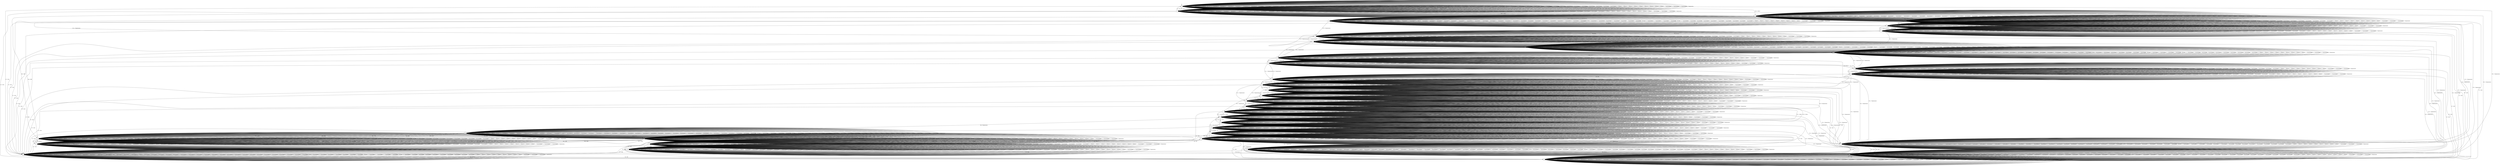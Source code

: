 digraph g {
__start0 [label="" shape="none"];

	s0 [shape="circle" label="0"];
	s1 [shape="circle" label="1"];
	s2 [shape="circle" label="2"];
	s3 [shape="circle" label="3"];
	s4 [shape="circle" label="4"];
	s5 [shape="circle" label="5"];
	s6 [shape="circle" label="6"];
	s7 [shape="circle" label="7"];
	s8 [shape="circle" label="8"];
	s9 [shape="circle" label="9"];
	s10 [shape="circle" label="10"];
	s11 [shape="circle" label="11"];
	s12 [shape="circle" label="12"];
	s13 [shape="circle" label="13"];
	s14 [shape="circle" label="14"];
	s15 [shape="circle" label="15"];
	s16 [shape="circle" label="16"];
	s17 [shape="circle" label="17"];
	s18 [shape="circle" label="18"];
	s19 [shape="circle" label="19"];
	s20 [shape="circle" label="20"];
	s21 [shape="circle" label="21"];
	s22 [shape="circle" label="22"];
	s23 [shape="circle" label="23"];
	s24 [shape="circle" label="24"];
	s25 [shape="circle" label="25"];
	s26 [shape="circle" label="26"];
	s27 [shape="circle" label="27"];
	s28 [shape="circle" label="28"];
	s29 [shape="circle" label="29"];
	s30 [shape="circle" label="30"];
	s31 [shape="circle" label="31"];
	s32 [shape="circle" label="32"];
	s33 [shape="circle" label="33"];
	s34 [shape="circle" label="34"];
	s35 [shape="circle" label="35"];
	s36 [shape="circle" label="36"];
	s37 [shape="circle" label="37"];
	s0 -> s0 [label="I21.1 / Oquiescence"];
	s0 -> s0 [label="I21.0 / Oquiescence"];
	s0 -> s0 [label="I53.4 / O40.4"];
	s0 -> s1 [label="I52.5 / O39.5"];
	s0 -> s0 [label="I6.0 / O3.14"];
	s0 -> s0 [label="I25.0.0 / Oquiescence"];
	s0 -> s5 [label="I10 / O5.14"];
	s0 -> s0 [label="I11 / Oquiescence"];
	s0 -> s0 [label="I37.2 / Oquiescence"];
	s0 -> s2 [label="I13.1 / Oquiescence"];
	s0 -> s0 [label="I14 / Oquiescence"];
	s0 -> s0 [label="I13.0 / Oquiescence"];
	s0 -> s0 [label="I24.0 / Oquiescence"];
	s0 -> s0 [label="I39 / Oquiescence"];
	s0 -> s3 [label="I17 / O32"];
	s0 -> s0 [label="I18 / Oquiescence"];
	s0 -> s0 [label="I37.0 / Oquiescence"];
	s0 -> s0 [label="I53.0 / O40.0"];
	s0 -> s0 [label="I9.2 / Oquiescence"];
	s0 -> s0 [label="I19 / Oquiescence"];
	s0 -> s0 [label="I46 / Oquiescence"];
	s0 -> s0 [label="I9.4 / Oquiescence"];
	s0 -> s0 [label="I20 / Oquiescence"];
	s0 -> s0 [label="I37.3 / Oquiescence"];
	s0 -> s0 [label="I31.0 / Oquiescence"];
	s0 -> s0 [label="I26.0 / Oquiescence"];
	s0 -> s0 [label="I27.0 / Oquiescence"];
	s0 -> s0 [label="I9.1 / Oquiescence"];
	s0 -> s0 [label="I30.0 / Oquiescence"];
	s0 -> s0 [label="I45 / Oquiescence"];
	s0 -> s0 [label="I28.0 / Oquiescence"];
	s0 -> s0 [label="I36.0 / Oquiescence"];
	s0 -> s0 [label="I43 / Oquiescence"];
	s0 -> s0 [label="I51 / Oquiescence"];
	s0 -> s0 [label="I9.3 / Oquiescence"];
	s0 -> s0 [label="I29.0 / Oquiescence"];
	s0 -> s0 [label="I44 / Oquiescence"];
	s0 -> s0 [label="I32.0 / Oquiescence"];
	s0 -> s0 [label="I33.0 / Oquiescence"];
	s0 -> s0 [label="I3.0 / Oquiescence"];
	s0 -> s0 [label="I15 / O7"];
	s0 -> s0 [label="I16 / Oquiescence"];
	s0 -> s0 [label="I34.0 / Oquiescence"];
	s0 -> s0 [label="I49 / Oquiescence"];
	s0 -> s0 [label="I35.0 / Oquiescence"];
	s0 -> s0 [label="I50 / Oquiescence"];
	s0 -> s0 [label="I3.1 / Oquiescence"];
	s0 -> s0 [label="I9.5 / Oquiescence"];
	s0 -> s0 [label="I7 / O5.14"];
	s0 -> s0 [label="I23.0 / Oquiescence"];
	s0 -> s0 [label="I13.2 / Oquiescence"];
	s0 -> s0 [label="I13.3 / Oquiescence"];
	s0 -> s0 [label="I3.5 / Oquiescence"];
	s0 -> s0 [label="I1 / O2.14"];
	s0 -> s0 [label="I2.5.5 / Oquiescence"];
	s0 -> s0 [label="I0.0 / Oquiescence"];
	s0 -> s0 [label="I4 / Oquiescence"];
	s0 -> s0 [label="I5 / Oquiescence"];
	s0 -> s0 [label="I38 / Oquiescence"];
	s0 -> s0 [label="I40.0 / Oquiescence"];
	s0 -> s0 [label="I42 / Oquiescence"];
	s0 -> s0 [label="I41 / Oquiescence"];
	s0 -> s0 [label="I48 / Oquiescence"];
	s0 -> s0 [label="I47 / Oquiescence"];
	s0 -> s0 [label="I52.0 / O39.0"];
	s0 -> s0 [label="I52.1 / O39.1"];
	s0 -> s0 [label="I52.2 / O39.2"];
	s0 -> s0 [label="I52.3 / O39.3"];
	s0 -> s0 [label="I52.4 / O39.4"];
	s0 -> s0 [label="I53.1 / O40.1"];
	s0 -> s0 [label="I53.2 / O40.2"];
	s0 -> s0 [label="I53.3 / O40.3"];
	s0 -> s0 [label="I53.5 / O40.5"];
	s0 -> s0 [label="I37.1 / Oquiescence"];
	s0 -> s0 [label="I37.4 / Oquiescence"];
	s0 -> s0 [label="I37.5 / Oquiescence"];
	s0 -> s0 [label="I12 / Oquiescence"];
	s1 -> s1 [label="I21.1 / Oquiescence"];
	s1 -> s1 [label="I21.0 / Oquiescence"];
	s1 -> s4 [label="I53.4 / O16-O12-O12-O12-O12-O12-O12-O12-O12"];
	s1 -> s1 [label="I52.5 / O39.5"];
	s1 -> s1 [label="I6.0 / O3.14"];
	s1 -> s1 [label="I25.0.0 / Oquiescence"];
	s1 -> s6 [label="I10 / O5.14"];
	s1 -> s1 [label="I11 / Oquiescence"];
	s1 -> s1 [label="I37.2 / Oquiescence"];
	s1 -> s2 [label="I13.1 / Oquiescence"];
	s1 -> s1 [label="I14 / Oquiescence"];
	s1 -> s1 [label="I13.0 / Oquiescence"];
	s1 -> s1 [label="I24.0 / Oquiescence"];
	s1 -> s1 [label="I39 / Oquiescence"];
	s1 -> s3 [label="I17 / O32"];
	s1 -> s1 [label="I18 / Oquiescence"];
	s1 -> s1 [label="I37.0 / Oquiescence"];
	s1 -> s1 [label="I53.0 / O40.0"];
	s1 -> s1 [label="I9.2 / Oquiescence"];
	s1 -> s1 [label="I19 / Oquiescence"];
	s1 -> s1 [label="I46 / Oquiescence"];
	s1 -> s1 [label="I9.4 / Oquiescence"];
	s1 -> s1 [label="I20 / Oquiescence"];
	s1 -> s1 [label="I37.3 / Oquiescence"];
	s1 -> s1 [label="I31.0 / Oquiescence"];
	s1 -> s1 [label="I26.0 / Oquiescence"];
	s1 -> s1 [label="I27.0 / Oquiescence"];
	s1 -> s1 [label="I9.1 / Oquiescence"];
	s1 -> s1 [label="I30.0 / Oquiescence"];
	s1 -> s1 [label="I45 / Oquiescence"];
	s1 -> s1 [label="I28.0 / Oquiescence"];
	s1 -> s1 [label="I36.0 / Oquiescence"];
	s1 -> s1 [label="I43 / Oquiescence"];
	s1 -> s1 [label="I51 / Oquiescence"];
	s1 -> s1 [label="I9.3 / Oquiescence"];
	s1 -> s1 [label="I29.0 / Oquiescence"];
	s1 -> s1 [label="I44 / Oquiescence"];
	s1 -> s1 [label="I32.0 / Oquiescence"];
	s1 -> s1 [label="I33.0 / Oquiescence"];
	s1 -> s1 [label="I3.0 / Oquiescence"];
	s1 -> s1 [label="I15 / O7"];
	s1 -> s1 [label="I16 / Oquiescence"];
	s1 -> s1 [label="I34.0 / Oquiescence"];
	s1 -> s1 [label="I49 / Oquiescence"];
	s1 -> s1 [label="I35.0 / Oquiescence"];
	s1 -> s1 [label="I50 / Oquiescence"];
	s1 -> s1 [label="I3.1 / Oquiescence"];
	s1 -> s1 [label="I9.5 / Oquiescence"];
	s1 -> s1 [label="I7 / O5.14"];
	s1 -> s1 [label="I23.0 / Oquiescence"];
	s1 -> s1 [label="I13.2 / Oquiescence"];
	s1 -> s1 [label="I13.3 / Oquiescence"];
	s1 -> s1 [label="I3.5 / Oquiescence"];
	s1 -> s1 [label="I1 / O2.14"];
	s1 -> s1 [label="I2.5.5 / Oquiescence"];
	s1 -> s1 [label="I0.0 / Oquiescence"];
	s1 -> s1 [label="I4 / Oquiescence"];
	s1 -> s1 [label="I5 / Oquiescence"];
	s1 -> s1 [label="I38 / Oquiescence"];
	s1 -> s1 [label="I40.0 / Oquiescence"];
	s1 -> s1 [label="I42 / Oquiescence"];
	s1 -> s1 [label="I41 / Oquiescence"];
	s1 -> s1 [label="I48 / Oquiescence"];
	s1 -> s1 [label="I47 / Oquiescence"];
	s1 -> s1 [label="I52.0 / O39.0"];
	s1 -> s1 [label="I52.1 / O39.1"];
	s1 -> s1 [label="I52.2 / O39.2"];
	s1 -> s1 [label="I52.3 / O39.3"];
	s1 -> s1 [label="I52.4 / O39.4"];
	s1 -> s1 [label="I53.1 / O40.1"];
	s1 -> s1 [label="I53.2 / O40.2"];
	s1 -> s1 [label="I53.3 / O40.3"];
	s1 -> s1 [label="I53.5 / O40.5"];
	s1 -> s1 [label="I37.1 / Oquiescence"];
	s1 -> s1 [label="I37.4 / Oquiescence"];
	s1 -> s1 [label="I37.5 / Oquiescence"];
	s1 -> s1 [label="I12 / Oquiescence"];
	s2 -> s2 [label="I21.1 / Oquiescence"];
	s2 -> s2 [label="I21.0 / Oquiescence"];
	s2 -> s2 [label="I53.4 / O40.4"];
	s2 -> s2 [label="I52.5 / O39.5"];
	s2 -> s2 [label="I6.0 / O3.14"];
	s2 -> s2 [label="I25.0.0 / Oquiescence"];
	s2 -> s7 [label="I10 / O5.14"];
	s2 -> s2 [label="I11 / Oquiescence"];
	s2 -> s2 [label="I37.2 / Oquiescence"];
	s2 -> s2 [label="I13.1 / Oquiescence"];
	s2 -> s2 [label="I14 / Oquiescence"];
	s2 -> s2 [label="I13.0 / Oquiescence"];
	s2 -> s2 [label="I24.0 / Oquiescence"];
	s2 -> s2 [label="I39 / Oquiescence"];
	s2 -> s3 [label="I17 / O32"];
	s2 -> s2 [label="I18 / Oquiescence"];
	s2 -> s2 [label="I37.0 / Oquiescence"];
	s2 -> s2 [label="I53.0 / O40.0"];
	s2 -> s2 [label="I9.2 / Oquiescence"];
	s2 -> s2 [label="I19 / Oquiescence"];
	s2 -> s2 [label="I46 / Oquiescence"];
	s2 -> s2 [label="I9.4 / Oquiescence"];
	s2 -> s2 [label="I20 / Oquiescence"];
	s2 -> s2 [label="I37.3 / Oquiescence"];
	s2 -> s2 [label="I31.0 / Oquiescence"];
	s2 -> s2 [label="I26.0 / Oquiescence"];
	s2 -> s2 [label="I27.0 / Oquiescence"];
	s2 -> s2 [label="I9.1 / Oquiescence"];
	s2 -> s2 [label="I30.0 / Oquiescence"];
	s2 -> s2 [label="I45 / Oquiescence"];
	s2 -> s2 [label="I28.0 / Oquiescence"];
	s2 -> s2 [label="I36.0 / Oquiescence"];
	s2 -> s2 [label="I43 / Oquiescence"];
	s2 -> s2 [label="I51 / Oquiescence"];
	s2 -> s2 [label="I9.3 / Oquiescence"];
	s2 -> s2 [label="I29.0 / Oquiescence"];
	s2 -> s2 [label="I44 / Oquiescence"];
	s2 -> s2 [label="I32.0 / Oquiescence"];
	s2 -> s2 [label="I33.0 / Oquiescence"];
	s2 -> s2 [label="I3.0 / Oquiescence"];
	s2 -> s2 [label="I15 / O7"];
	s2 -> s2 [label="I16 / Oquiescence"];
	s2 -> s2 [label="I34.0 / Oquiescence"];
	s2 -> s2 [label="I49 / Oquiescence"];
	s2 -> s2 [label="I35.0 / Oquiescence"];
	s2 -> s2 [label="I50 / Oquiescence"];
	s2 -> s2 [label="I3.1 / Oquiescence"];
	s2 -> s2 [label="I9.5 / Oquiescence"];
	s2 -> s2 [label="I7 / O5.14"];
	s2 -> s2 [label="I23.0 / Oquiescence"];
	s2 -> s2 [label="I13.2 / Oquiescence"];
	s2 -> s2 [label="I13.3 / Oquiescence"];
	s2 -> s2 [label="I3.5 / Oquiescence"];
	s2 -> s2 [label="I1 / Oquiescence"];
	s2 -> s2 [label="I2.5.5 / Oquiescence"];
	s2 -> s2 [label="I0.0 / Oquiescence"];
	s2 -> s2 [label="I4 / Oquiescence"];
	s2 -> s2 [label="I5 / Oquiescence"];
	s2 -> s2 [label="I38 / Oquiescence"];
	s2 -> s2 [label="I40.0 / Oquiescence"];
	s2 -> s2 [label="I42 / Oquiescence"];
	s2 -> s2 [label="I41 / Oquiescence"];
	s2 -> s2 [label="I48 / Oquiescence"];
	s2 -> s2 [label="I47 / Oquiescence"];
	s2 -> s2 [label="I52.0 / O39.0"];
	s2 -> s2 [label="I52.1 / O39.1"];
	s2 -> s2 [label="I52.2 / O39.2"];
	s2 -> s2 [label="I52.3 / O39.3"];
	s2 -> s2 [label="I52.4 / O39.4"];
	s2 -> s2 [label="I53.1 / O40.1"];
	s2 -> s2 [label="I53.2 / O40.2"];
	s2 -> s2 [label="I53.3 / O40.3"];
	s2 -> s2 [label="I53.5 / O40.5"];
	s2 -> s2 [label="I37.1 / Oquiescence"];
	s2 -> s2 [label="I37.4 / Oquiescence"];
	s2 -> s2 [label="I37.5 / Oquiescence"];
	s2 -> s2 [label="I12 / Oquiescence"];
	s3 -> s3 [label="I21.1 / Oquiescence"];
	s3 -> s3 [label="I21.0 / Oquiescence"];
	s3 -> s3 [label="I53.4 / O40.4"];
	s3 -> s3 [label="I52.5 / O39.5"];
	s3 -> s3 [label="I6.0 / O3.14"];
	s3 -> s3 [label="I25.0.0 / Oquiescence"];
	s3 -> s8 [label="I10 / O5.18"];
	s3 -> s3 [label="I11 / Oquiescence"];
	s3 -> s3 [label="I37.2 / Oquiescence"];
	s3 -> s3 [label="I13.1 / Oquiescence"];
	s3 -> s3 [label="I14 / Oquiescence"];
	s3 -> s3 [label="I13.0 / Oquiescence"];
	s3 -> s3 [label="I24.0 / Oquiescence"];
	s3 -> s3 [label="I39 / O32"];
	s3 -> s3 [label="I17 / Oquiescence"];
	s3 -> s3 [label="I18 / Oquiescence"];
	s3 -> s3 [label="I37.0 / Oquiescence"];
	s3 -> s3 [label="I53.0 / O40.0"];
	s3 -> s3 [label="I9.2 / Oquiescence"];
	s3 -> s3 [label="I19 / Oquiescence"];
	s3 -> s3 [label="I46 / Oquiescence"];
	s3 -> s3 [label="I9.4 / Oquiescence"];
	s3 -> s3 [label="I20 / Oquiescence"];
	s3 -> s3 [label="I37.3 / Oquiescence"];
	s3 -> s3 [label="I31.0 / Oquiescence"];
	s3 -> s3 [label="I26.0 / Oquiescence"];
	s3 -> s3 [label="I27.0 / Oquiescence"];
	s3 -> s3 [label="I9.1 / Oquiescence"];
	s3 -> s3 [label="I30.0 / Oquiescence"];
	s3 -> s3 [label="I45 / Oquiescence"];
	s3 -> s3 [label="I28.0 / Oquiescence"];
	s3 -> s3 [label="I36.0 / Oquiescence"];
	s3 -> s3 [label="I43 / Oquiescence"];
	s3 -> s3 [label="I51 / Oquiescence"];
	s3 -> s3 [label="I9.3 / Oquiescence"];
	s3 -> s3 [label="I29.0 / Oquiescence"];
	s3 -> s3 [label="I44 / Oquiescence"];
	s3 -> s3 [label="I32.0 / Oquiescence"];
	s3 -> s3 [label="I33.0 / Oquiescence"];
	s3 -> s3 [label="I3.0 / Oquiescence"];
	s3 -> s3 [label="I15 / O7"];
	s3 -> s3 [label="I16 / Oquiescence"];
	s3 -> s3 [label="I34.0 / Oquiescence"];
	s3 -> s3 [label="I49 / Oquiescence"];
	s3 -> s3 [label="I35.0 / Oquiescence"];
	s3 -> s3 [label="I50 / Oquiescence"];
	s3 -> s3 [label="I3.1 / Oquiescence"];
	s3 -> s3 [label="I9.5 / Oquiescence"];
	s3 -> s3 [label="I7 / O5.18"];
	s3 -> s3 [label="I23.0 / Oquiescence"];
	s3 -> s3 [label="I13.2 / Oquiescence"];
	s3 -> s3 [label="I13.3 / Oquiescence"];
	s3 -> s3 [label="I3.5 / Oquiescence"];
	s3 -> s3 [label="I1 / O2.18"];
	s3 -> s3 [label="I2.5.5 / Oquiescence"];
	s3 -> s3 [label="I0.0 / Oquiescence"];
	s3 -> s3 [label="I4 / Oquiescence"];
	s3 -> s3 [label="I5 / Oquiescence"];
	s3 -> s3 [label="I38 / Oquiescence"];
	s3 -> s3 [label="I40.0 / Oquiescence"];
	s3 -> s3 [label="I42 / Oquiescence"];
	s3 -> s3 [label="I41 / Oquiescence"];
	s3 -> s3 [label="I48 / Oquiescence"];
	s3 -> s3 [label="I47 / Oquiescence"];
	s3 -> s3 [label="I52.0 / O39.0"];
	s3 -> s3 [label="I52.1 / O39.1"];
	s3 -> s3 [label="I52.2 / O39.2"];
	s3 -> s3 [label="I52.3 / O39.3"];
	s3 -> s3 [label="I52.4 / O39.4"];
	s3 -> s3 [label="I53.1 / O40.1"];
	s3 -> s3 [label="I53.2 / O40.2"];
	s3 -> s3 [label="I53.3 / O40.3"];
	s3 -> s3 [label="I53.5 / O40.5"];
	s3 -> s3 [label="I37.1 / Oquiescence"];
	s3 -> s3 [label="I37.4 / Oquiescence"];
	s3 -> s3 [label="I37.5 / Oquiescence"];
	s3 -> s3 [label="I12 / Oquiescence"];
	s4 -> s12 [label="I21.1 / Oquiescence"];
	s4 -> s12 [label="I21.0 / Oquiescence"];
	s4 -> s4 [label="I53.4 / O40.4"];
	s4 -> s4 [label="I52.5 / O39.5"];
	s4 -> s4 [label="I6.0 / O3.14"];
	s4 -> s4 [label="I25.0.0 / Oquiescence"];
	s4 -> s9 [label="I10 / O5.14"];
	s4 -> s4 [label="I11 / Oquiescence"];
	s4 -> s4 [label="I37.2 / Oquiescence"];
	s4 -> s2 [label="I13.1 / Oquiescence"];
	s4 -> s4 [label="I14 / Oquiescence"];
	s4 -> s4 [label="I13.0 / Oquiescence"];
	s4 -> s4 [label="I24.0 / Oquiescence"];
	s4 -> s4 [label="I39 / Oquiescence"];
	s4 -> s3 [label="I17 / O32"];
	s4 -> s4 [label="I18 / Oquiescence"];
	s4 -> s4 [label="I37.0 / Oquiescence"];
	s4 -> s4 [label="I53.0 / O40.0"];
	s4 -> s4 [label="I9.2 / Oquiescence"];
	s4 -> s4 [label="I19 / Oquiescence"];
	s4 -> s4 [label="I46 / Oquiescence"];
	s4 -> s4 [label="I9.4 / Oquiescence"];
	s4 -> s4 [label="I20 / Oquiescence"];
	s4 -> s4 [label="I37.3 / Oquiescence"];
	s4 -> s4 [label="I31.0 / Oquiescence"];
	s4 -> s4 [label="I26.0 / Oquiescence"];
	s4 -> s4 [label="I27.0 / Oquiescence"];
	s4 -> s4 [label="I9.1 / Oquiescence"];
	s4 -> s4 [label="I30.0 / Oquiescence"];
	s4 -> s4 [label="I45 / Oquiescence"];
	s4 -> s4 [label="I28.0 / Oquiescence"];
	s4 -> s4 [label="I36.0 / Oquiescence"];
	s4 -> s4 [label="I43 / Oquiescence"];
	s4 -> s4 [label="I51 / Oquiescence"];
	s4 -> s4 [label="I9.3 / Oquiescence"];
	s4 -> s4 [label="I29.0 / Oquiescence"];
	s4 -> s4 [label="I44 / Oquiescence"];
	s4 -> s4 [label="I32.0 / Oquiescence"];
	s4 -> s4 [label="I33.0 / Oquiescence"];
	s4 -> s4 [label="I3.0 / Oquiescence"];
	s4 -> s4 [label="I15 / O7"];
	s4 -> s4 [label="I16 / Oquiescence"];
	s4 -> s4 [label="I34.0 / Oquiescence"];
	s4 -> s4 [label="I49 / Oquiescence"];
	s4 -> s4 [label="I35.0 / Oquiescence"];
	s4 -> s4 [label="I50 / Oquiescence"];
	s4 -> s4 [label="I3.1 / Oquiescence"];
	s4 -> s4 [label="I9.5 / Oquiescence"];
	s4 -> s4 [label="I7 / O5.14"];
	s4 -> s4 [label="I23.0 / Oquiescence"];
	s4 -> s4 [label="I13.2 / Oquiescence"];
	s4 -> s4 [label="I13.3 / Oquiescence"];
	s4 -> s4 [label="I3.5 / Oquiescence"];
	s4 -> s4 [label="I1 / O2.14"];
	s4 -> s4 [label="I2.5.5 / Oquiescence"];
	s4 -> s4 [label="I0.0 / Oquiescence"];
	s4 -> s4 [label="I4 / Oquiescence"];
	s4 -> s4 [label="I5 / Oquiescence"];
	s4 -> s4 [label="I38 / Oquiescence"];
	s4 -> s4 [label="I40.0 / Oquiescence"];
	s4 -> s4 [label="I42 / Oquiescence"];
	s4 -> s4 [label="I41 / Oquiescence"];
	s4 -> s4 [label="I48 / Oquiescence"];
	s4 -> s4 [label="I47 / Oquiescence"];
	s4 -> s4 [label="I52.0 / O39.0"];
	s4 -> s4 [label="I52.1 / O39.1"];
	s4 -> s4 [label="I52.2 / O39.2"];
	s4 -> s4 [label="I52.3 / O39.3"];
	s4 -> s4 [label="I52.4 / O39.4"];
	s4 -> s4 [label="I53.1 / O40.1"];
	s4 -> s4 [label="I53.2 / O40.2"];
	s4 -> s4 [label="I53.3 / O40.3"];
	s4 -> s4 [label="I53.5 / O40.5"];
	s4 -> s4 [label="I37.1 / Oquiescence"];
	s4 -> s4 [label="I37.4 / Oquiescence"];
	s4 -> s4 [label="I37.5 / Oquiescence"];
	s4 -> s4 [label="I12 / Oquiescence"];
	s5 -> s5 [label="I21.1 / Oquiescence"];
	s5 -> s5 [label="I21.0 / Oquiescence"];
	s5 -> s5 [label="I53.4 / O40.4"];
	s5 -> s1 [label="I52.5 / O39.5"];
	s5 -> s5 [label="I6.0 / O3.14"];
	s5 -> s5 [label="I25.0.0 / Oquiescence"];
	s5 -> s5 [label="I10 / Oquiescence"];
	s5 -> s0 [label="I11 / O4"];
	s5 -> s5 [label="I37.2 / Oquiescence"];
	s5 -> s7 [label="I13.1 / Oquiescence"];
	s5 -> s5 [label="I14 / Oquiescence"];
	s5 -> s5 [label="I13.0 / Oquiescence"];
	s5 -> s5 [label="I24.0 / Oquiescence"];
	s5 -> s5 [label="I39 / Oquiescence"];
	s5 -> s8 [label="I17 / O32"];
	s5 -> s5 [label="I18 / Oquiescence"];
	s5 -> s5 [label="I37.0 / Oquiescence"];
	s5 -> s5 [label="I53.0 / O40.0"];
	s5 -> s5 [label="I9.2 / Oquiescence"];
	s5 -> s5 [label="I19 / Oquiescence"];
	s5 -> s5 [label="I46 / Oquiescence"];
	s5 -> s10 [label="I9.4 / O36"];
	s5 -> s5 [label="I20 / Oquiescence"];
	s5 -> s5 [label="I37.3 / Oquiescence"];
	s5 -> s5 [label="I31.0 / Oquiescence"];
	s5 -> s5 [label="I26.0 / Oquiescence"];
	s5 -> s5 [label="I27.0 / Oquiescence"];
	s5 -> s5 [label="I9.1 / Oquiescence"];
	s5 -> s5 [label="I30.0 / Oquiescence"];
	s5 -> s5 [label="I45 / Oquiescence"];
	s5 -> s5 [label="I28.0 / Oquiescence"];
	s5 -> s5 [label="I36.0 / Oquiescence"];
	s5 -> s5 [label="I43 / Oquiescence"];
	s5 -> s5 [label="I51 / Oquiescence"];
	s5 -> s5 [label="I9.3 / Oquiescence"];
	s5 -> s5 [label="I29.0 / Oquiescence"];
	s5 -> s5 [label="I44 / Oquiescence"];
	s5 -> s5 [label="I32.0 / Oquiescence"];
	s5 -> s5 [label="I33.0 / Oquiescence"];
	s5 -> s5 [label="I3.0 / Oquiescence"];
	s5 -> s5 [label="I15 / O7"];
	s5 -> s5 [label="I16 / Oquiescence"];
	s5 -> s5 [label="I34.0 / Oquiescence"];
	s5 -> s5 [label="I49 / Oquiescence"];
	s5 -> s5 [label="I35.0 / Oquiescence"];
	s5 -> s5 [label="I50 / Oquiescence"];
	s5 -> s5 [label="I3.1 / Oquiescence"];
	s5 -> s5 [label="I9.5 / Oquiescence"];
	s5 -> s5 [label="I7 / O5.14"];
	s5 -> s5 [label="I23.0 / Oquiescence"];
	s5 -> s5 [label="I13.2 / Oquiescence"];
	s5 -> s5 [label="I13.3 / Oquiescence"];
	s5 -> s5 [label="I3.5 / Oquiescence"];
	s5 -> s5 [label="I1 / O2.14"];
	s5 -> s5 [label="I2.5.5 / Oquiescence"];
	s5 -> s5 [label="I0.0 / Oquiescence"];
	s5 -> s5 [label="I4 / Oquiescence"];
	s5 -> s5 [label="I5 / Oquiescence"];
	s5 -> s5 [label="I38 / Oquiescence"];
	s5 -> s5 [label="I40.0 / Oquiescence"];
	s5 -> s5 [label="I42 / Oquiescence"];
	s5 -> s5 [label="I41 / Oquiescence"];
	s5 -> s5 [label="I48 / Oquiescence"];
	s5 -> s5 [label="I47 / Oquiescence"];
	s5 -> s5 [label="I52.0 / O39.0"];
	s5 -> s5 [label="I52.1 / O39.1"];
	s5 -> s5 [label="I52.2 / O39.2"];
	s5 -> s5 [label="I52.3 / O39.3"];
	s5 -> s5 [label="I52.4 / O39.4"];
	s5 -> s5 [label="I53.1 / O40.1"];
	s5 -> s5 [label="I53.2 / O40.2"];
	s5 -> s5 [label="I53.3 / O40.3"];
	s5 -> s5 [label="I53.5 / O40.5"];
	s5 -> s5 [label="I37.1 / Oquiescence"];
	s5 -> s5 [label="I37.4 / Oquiescence"];
	s5 -> s5 [label="I37.5 / Oquiescence"];
	s5 -> s5 [label="I12 / Oquiescence"];
	s6 -> s6 [label="I21.1 / Oquiescence"];
	s6 -> s6 [label="I21.0 / Oquiescence"];
	s6 -> s9 [label="I53.4 / O16-O12-O12-O12-O12-O12-O12-O12-O12"];
	s6 -> s6 [label="I52.5 / O39.5"];
	s6 -> s6 [label="I6.0 / O3.14"];
	s6 -> s6 [label="I25.0.0 / Oquiescence"];
	s6 -> s6 [label="I10 / Oquiescence"];
	s6 -> s1 [label="I11 / O4"];
	s6 -> s6 [label="I37.2 / Oquiescence"];
	s6 -> s7 [label="I13.1 / Oquiescence"];
	s6 -> s6 [label="I14 / Oquiescence"];
	s6 -> s6 [label="I13.0 / Oquiescence"];
	s6 -> s6 [label="I24.0 / Oquiescence"];
	s6 -> s6 [label="I39 / Oquiescence"];
	s6 -> s8 [label="I17 / O32"];
	s6 -> s6 [label="I18 / Oquiescence"];
	s6 -> s6 [label="I37.0 / Oquiescence"];
	s6 -> s6 [label="I53.0 / O40.0"];
	s6 -> s6 [label="I9.2 / Oquiescence"];
	s6 -> s6 [label="I19 / Oquiescence"];
	s6 -> s6 [label="I46 / Oquiescence"];
	s6 -> s10 [label="I9.4 / O36"];
	s6 -> s6 [label="I20 / Oquiescence"];
	s6 -> s6 [label="I37.3 / Oquiescence"];
	s6 -> s6 [label="I31.0 / Oquiescence"];
	s6 -> s6 [label="I26.0 / Oquiescence"];
	s6 -> s6 [label="I27.0 / Oquiescence"];
	s6 -> s6 [label="I9.1 / Oquiescence"];
	s6 -> s6 [label="I30.0 / Oquiescence"];
	s6 -> s6 [label="I45 / Oquiescence"];
	s6 -> s6 [label="I28.0 / Oquiescence"];
	s6 -> s6 [label="I36.0 / Oquiescence"];
	s6 -> s6 [label="I43 / Oquiescence"];
	s6 -> s6 [label="I51 / Oquiescence"];
	s6 -> s6 [label="I9.3 / Oquiescence"];
	s6 -> s6 [label="I29.0 / Oquiescence"];
	s6 -> s6 [label="I44 / Oquiescence"];
	s6 -> s6 [label="I32.0 / Oquiescence"];
	s6 -> s6 [label="I33.0 / Oquiescence"];
	s6 -> s6 [label="I3.0 / Oquiescence"];
	s6 -> s6 [label="I15 / O7"];
	s6 -> s6 [label="I16 / Oquiescence"];
	s6 -> s6 [label="I34.0 / Oquiescence"];
	s6 -> s6 [label="I49 / Oquiescence"];
	s6 -> s6 [label="I35.0 / Oquiescence"];
	s6 -> s6 [label="I50 / Oquiescence"];
	s6 -> s6 [label="I3.1 / Oquiescence"];
	s6 -> s6 [label="I9.5 / Oquiescence"];
	s6 -> s6 [label="I7 / O5.14"];
	s6 -> s6 [label="I23.0 / Oquiescence"];
	s6 -> s6 [label="I13.2 / Oquiescence"];
	s6 -> s6 [label="I13.3 / Oquiescence"];
	s6 -> s6 [label="I3.5 / Oquiescence"];
	s6 -> s6 [label="I1 / O2.14"];
	s6 -> s6 [label="I2.5.5 / Oquiescence"];
	s6 -> s6 [label="I0.0 / Oquiescence"];
	s6 -> s6 [label="I4 / Oquiescence"];
	s6 -> s6 [label="I5 / Oquiescence"];
	s6 -> s6 [label="I38 / Oquiescence"];
	s6 -> s6 [label="I40.0 / Oquiescence"];
	s6 -> s6 [label="I42 / Oquiescence"];
	s6 -> s6 [label="I41 / Oquiescence"];
	s6 -> s6 [label="I48 / Oquiescence"];
	s6 -> s6 [label="I47 / Oquiescence"];
	s6 -> s6 [label="I52.0 / O39.0"];
	s6 -> s6 [label="I52.1 / O39.1"];
	s6 -> s6 [label="I52.2 / O39.2"];
	s6 -> s6 [label="I52.3 / O39.3"];
	s6 -> s6 [label="I52.4 / O39.4"];
	s6 -> s6 [label="I53.1 / O40.1"];
	s6 -> s6 [label="I53.2 / O40.2"];
	s6 -> s6 [label="I53.3 / O40.3"];
	s6 -> s6 [label="I53.5 / O40.5"];
	s6 -> s6 [label="I37.1 / Oquiescence"];
	s6 -> s6 [label="I37.4 / Oquiescence"];
	s6 -> s6 [label="I37.5 / Oquiescence"];
	s6 -> s6 [label="I12 / Oquiescence"];
	s7 -> s7 [label="I21.1 / Oquiescence"];
	s7 -> s7 [label="I21.0 / Oquiescence"];
	s7 -> s7 [label="I53.4 / O40.4"];
	s7 -> s7 [label="I52.5 / O39.5"];
	s7 -> s7 [label="I6.0 / O3.14"];
	s7 -> s7 [label="I25.0.0 / Oquiescence"];
	s7 -> s7 [label="I10 / Oquiescence"];
	s7 -> s2 [label="I11 / O4"];
	s7 -> s7 [label="I37.2 / Oquiescence"];
	s7 -> s7 [label="I13.1 / Oquiescence"];
	s7 -> s7 [label="I14 / Oquiescence"];
	s7 -> s7 [label="I13.0 / Oquiescence"];
	s7 -> s7 [label="I24.0 / Oquiescence"];
	s7 -> s7 [label="I39 / Oquiescence"];
	s7 -> s8 [label="I17 / O32"];
	s7 -> s7 [label="I18 / Oquiescence"];
	s7 -> s7 [label="I37.0 / Oquiescence"];
	s7 -> s7 [label="I53.0 / O40.0"];
	s7 -> s7 [label="I9.2 / Oquiescence"];
	s7 -> s7 [label="I19 / Oquiescence"];
	s7 -> s7 [label="I46 / Oquiescence"];
	s7 -> s7 [label="I9.4 / Oquiescence"];
	s7 -> s7 [label="I20 / Oquiescence"];
	s7 -> s7 [label="I37.3 / Oquiescence"];
	s7 -> s7 [label="I31.0 / Oquiescence"];
	s7 -> s7 [label="I26.0 / Oquiescence"];
	s7 -> s7 [label="I27.0 / Oquiescence"];
	s7 -> s7 [label="I9.1 / Oquiescence"];
	s7 -> s7 [label="I30.0 / Oquiescence"];
	s7 -> s7 [label="I45 / Oquiescence"];
	s7 -> s7 [label="I28.0 / Oquiescence"];
	s7 -> s7 [label="I36.0 / Oquiescence"];
	s7 -> s7 [label="I43 / Oquiescence"];
	s7 -> s7 [label="I51 / Oquiescence"];
	s7 -> s7 [label="I9.3 / Oquiescence"];
	s7 -> s7 [label="I29.0 / Oquiescence"];
	s7 -> s7 [label="I44 / Oquiescence"];
	s7 -> s7 [label="I32.0 / Oquiescence"];
	s7 -> s7 [label="I33.0 / Oquiescence"];
	s7 -> s7 [label="I3.0 / Oquiescence"];
	s7 -> s7 [label="I15 / O7"];
	s7 -> s7 [label="I16 / Oquiescence"];
	s7 -> s7 [label="I34.0 / Oquiescence"];
	s7 -> s7 [label="I49 / Oquiescence"];
	s7 -> s7 [label="I35.0 / Oquiescence"];
	s7 -> s7 [label="I50 / Oquiescence"];
	s7 -> s7 [label="I3.1 / Oquiescence"];
	s7 -> s7 [label="I9.5 / Oquiescence"];
	s7 -> s7 [label="I7 / O5.14"];
	s7 -> s7 [label="I23.0 / Oquiescence"];
	s7 -> s7 [label="I13.2 / Oquiescence"];
	s7 -> s7 [label="I13.3 / Oquiescence"];
	s7 -> s7 [label="I3.5 / Oquiescence"];
	s7 -> s7 [label="I1 / Oquiescence"];
	s7 -> s7 [label="I2.5.5 / Oquiescence"];
	s7 -> s7 [label="I0.0 / Oquiescence"];
	s7 -> s7 [label="I4 / Oquiescence"];
	s7 -> s7 [label="I5 / Oquiescence"];
	s7 -> s7 [label="I38 / Oquiescence"];
	s7 -> s7 [label="I40.0 / Oquiescence"];
	s7 -> s7 [label="I42 / Oquiescence"];
	s7 -> s7 [label="I41 / Oquiescence"];
	s7 -> s7 [label="I48 / Oquiescence"];
	s7 -> s7 [label="I47 / Oquiescence"];
	s7 -> s7 [label="I52.0 / O39.0"];
	s7 -> s7 [label="I52.1 / O39.1"];
	s7 -> s7 [label="I52.2 / O39.2"];
	s7 -> s7 [label="I52.3 / O39.3"];
	s7 -> s7 [label="I52.4 / O39.4"];
	s7 -> s7 [label="I53.1 / O40.1"];
	s7 -> s7 [label="I53.2 / O40.2"];
	s7 -> s7 [label="I53.3 / O40.3"];
	s7 -> s7 [label="I53.5 / O40.5"];
	s7 -> s7 [label="I37.1 / Oquiescence"];
	s7 -> s7 [label="I37.4 / Oquiescence"];
	s7 -> s7 [label="I37.5 / Oquiescence"];
	s7 -> s7 [label="I12 / Oquiescence"];
	s8 -> s8 [label="I21.1 / Oquiescence"];
	s8 -> s8 [label="I21.0 / Oquiescence"];
	s8 -> s8 [label="I53.4 / O40.4"];
	s8 -> s8 [label="I52.5 / O39.5"];
	s8 -> s8 [label="I6.0 / O3.14"];
	s8 -> s8 [label="I25.0.0 / Oquiescence"];
	s8 -> s8 [label="I10 / Oquiescence"];
	s8 -> s3 [label="I11 / O4"];
	s8 -> s8 [label="I37.2 / Oquiescence"];
	s8 -> s8 [label="I13.1 / Oquiescence"];
	s8 -> s8 [label="I14 / Oquiescence"];
	s8 -> s8 [label="I13.0 / Oquiescence"];
	s8 -> s8 [label="I24.0 / Oquiescence"];
	s8 -> s8 [label="I39 / O32"];
	s8 -> s8 [label="I17 / Oquiescence"];
	s8 -> s8 [label="I18 / Oquiescence"];
	s8 -> s8 [label="I37.0 / Oquiescence"];
	s8 -> s8 [label="I53.0 / O40.0"];
	s8 -> s8 [label="I9.2 / Oquiescence"];
	s8 -> s8 [label="I19 / Oquiescence"];
	s8 -> s8 [label="I46 / Oquiescence"];
	s8 -> s8 [label="I9.4 / Oquiescence"];
	s8 -> s8 [label="I20 / Oquiescence"];
	s8 -> s8 [label="I37.3 / Oquiescence"];
	s8 -> s8 [label="I31.0 / Oquiescence"];
	s8 -> s8 [label="I26.0 / Oquiescence"];
	s8 -> s8 [label="I27.0 / Oquiescence"];
	s8 -> s8 [label="I9.1 / Oquiescence"];
	s8 -> s8 [label="I30.0 / Oquiescence"];
	s8 -> s8 [label="I45 / Oquiescence"];
	s8 -> s8 [label="I28.0 / Oquiescence"];
	s8 -> s8 [label="I36.0 / Oquiescence"];
	s8 -> s8 [label="I43 / Oquiescence"];
	s8 -> s8 [label="I51 / Oquiescence"];
	s8 -> s8 [label="I9.3 / Oquiescence"];
	s8 -> s8 [label="I29.0 / Oquiescence"];
	s8 -> s8 [label="I44 / Oquiescence"];
	s8 -> s8 [label="I32.0 / Oquiescence"];
	s8 -> s8 [label="I33.0 / Oquiescence"];
	s8 -> s8 [label="I3.0 / Oquiescence"];
	s8 -> s8 [label="I15 / O7"];
	s8 -> s8 [label="I16 / Oquiescence"];
	s8 -> s8 [label="I34.0 / Oquiescence"];
	s8 -> s8 [label="I49 / Oquiescence"];
	s8 -> s8 [label="I35.0 / Oquiescence"];
	s8 -> s8 [label="I50 / Oquiescence"];
	s8 -> s8 [label="I3.1 / Oquiescence"];
	s8 -> s8 [label="I9.5 / Oquiescence"];
	s8 -> s8 [label="I7 / O5.18"];
	s8 -> s8 [label="I23.0 / Oquiescence"];
	s8 -> s8 [label="I13.2 / Oquiescence"];
	s8 -> s8 [label="I13.3 / Oquiescence"];
	s8 -> s8 [label="I3.5 / Oquiescence"];
	s8 -> s8 [label="I1 / O2.18"];
	s8 -> s8 [label="I2.5.5 / Oquiescence"];
	s8 -> s8 [label="I0.0 / Oquiescence"];
	s8 -> s8 [label="I4 / Oquiescence"];
	s8 -> s8 [label="I5 / Oquiescence"];
	s8 -> s8 [label="I38 / Oquiescence"];
	s8 -> s8 [label="I40.0 / Oquiescence"];
	s8 -> s8 [label="I42 / Oquiescence"];
	s8 -> s8 [label="I41 / Oquiescence"];
	s8 -> s8 [label="I48 / Oquiescence"];
	s8 -> s8 [label="I47 / Oquiescence"];
	s8 -> s8 [label="I52.0 / O39.0"];
	s8 -> s8 [label="I52.1 / O39.1"];
	s8 -> s8 [label="I52.2 / O39.2"];
	s8 -> s8 [label="I52.3 / O39.3"];
	s8 -> s8 [label="I52.4 / O39.4"];
	s8 -> s8 [label="I53.1 / O40.1"];
	s8 -> s8 [label="I53.2 / O40.2"];
	s8 -> s8 [label="I53.3 / O40.3"];
	s8 -> s8 [label="I53.5 / O40.5"];
	s8 -> s8 [label="I37.1 / Oquiescence"];
	s8 -> s8 [label="I37.4 / Oquiescence"];
	s8 -> s8 [label="I37.5 / Oquiescence"];
	s8 -> s8 [label="I12 / Oquiescence"];
	s9 -> s13 [label="I21.1 / Oquiescence"];
	s9 -> s13 [label="I21.0 / Oquiescence"];
	s9 -> s9 [label="I53.4 / O40.4"];
	s9 -> s9 [label="I52.5 / O39.5"];
	s9 -> s9 [label="I6.0 / O3.14"];
	s9 -> s9 [label="I25.0.0 / Oquiescence"];
	s9 -> s9 [label="I10 / Oquiescence"];
	s9 -> s4 [label="I11 / O4"];
	s9 -> s9 [label="I37.2 / Oquiescence"];
	s9 -> s7 [label="I13.1 / Oquiescence"];
	s9 -> s9 [label="I14 / Oquiescence"];
	s9 -> s9 [label="I13.0 / Oquiescence"];
	s9 -> s9 [label="I24.0 / Oquiescence"];
	s9 -> s9 [label="I39 / Oquiescence"];
	s9 -> s8 [label="I17 / O32"];
	s9 -> s9 [label="I18 / Oquiescence"];
	s9 -> s9 [label="I37.0 / Oquiescence"];
	s9 -> s9 [label="I53.0 / O40.0"];
	s9 -> s9 [label="I9.2 / Oquiescence"];
	s9 -> s9 [label="I19 / Oquiescence"];
	s9 -> s9 [label="I46 / Oquiescence"];
	s9 -> s9 [label="I9.4 / Oquiescence"];
	s9 -> s9 [label="I20 / Oquiescence"];
	s9 -> s9 [label="I37.3 / Oquiescence"];
	s9 -> s9 [label="I31.0 / Oquiescence"];
	s9 -> s9 [label="I26.0 / Oquiescence"];
	s9 -> s9 [label="I27.0 / Oquiescence"];
	s9 -> s9 [label="I9.1 / Oquiescence"];
	s9 -> s9 [label="I30.0 / Oquiescence"];
	s9 -> s9 [label="I45 / Oquiescence"];
	s9 -> s9 [label="I28.0 / Oquiescence"];
	s9 -> s9 [label="I36.0 / Oquiescence"];
	s9 -> s9 [label="I43 / Oquiescence"];
	s9 -> s9 [label="I51 / Oquiescence"];
	s9 -> s9 [label="I9.3 / Oquiescence"];
	s9 -> s9 [label="I29.0 / Oquiescence"];
	s9 -> s9 [label="I44 / Oquiescence"];
	s9 -> s9 [label="I32.0 / Oquiescence"];
	s9 -> s9 [label="I33.0 / Oquiescence"];
	s9 -> s9 [label="I3.0 / Oquiescence"];
	s9 -> s9 [label="I15 / O7"];
	s9 -> s9 [label="I16 / Oquiescence"];
	s9 -> s9 [label="I34.0 / Oquiescence"];
	s9 -> s9 [label="I49 / Oquiescence"];
	s9 -> s9 [label="I35.0 / Oquiescence"];
	s9 -> s9 [label="I50 / Oquiescence"];
	s9 -> s9 [label="I3.1 / Oquiescence"];
	s9 -> s9 [label="I9.5 / Oquiescence"];
	s9 -> s9 [label="I7 / O5.14"];
	s9 -> s9 [label="I23.0 / Oquiescence"];
	s9 -> s9 [label="I13.2 / Oquiescence"];
	s9 -> s9 [label="I13.3 / Oquiescence"];
	s9 -> s9 [label="I3.5 / Oquiescence"];
	s9 -> s9 [label="I1 / O2.14"];
	s9 -> s9 [label="I2.5.5 / Oquiescence"];
	s9 -> s9 [label="I0.0 / Oquiescence"];
	s9 -> s9 [label="I4 / Oquiescence"];
	s9 -> s9 [label="I5 / Oquiescence"];
	s9 -> s9 [label="I38 / Oquiescence"];
	s9 -> s9 [label="I40.0 / Oquiescence"];
	s9 -> s9 [label="I42 / Oquiescence"];
	s9 -> s9 [label="I41 / Oquiescence"];
	s9 -> s9 [label="I48 / Oquiescence"];
	s9 -> s9 [label="I47 / Oquiescence"];
	s9 -> s9 [label="I52.0 / O39.0"];
	s9 -> s9 [label="I52.1 / O39.1"];
	s9 -> s9 [label="I52.2 / O39.2"];
	s9 -> s9 [label="I52.3 / O39.3"];
	s9 -> s9 [label="I52.4 / O39.4"];
	s9 -> s9 [label="I53.1 / O40.1"];
	s9 -> s9 [label="I53.2 / O40.2"];
	s9 -> s9 [label="I53.3 / O40.3"];
	s9 -> s9 [label="I53.5 / O40.5"];
	s9 -> s9 [label="I37.1 / Oquiescence"];
	s9 -> s9 [label="I37.4 / Oquiescence"];
	s9 -> s9 [label="I37.5 / Oquiescence"];
	s9 -> s9 [label="I12 / Oquiescence"];
	s10 -> s10 [label="I21.1 / Oquiescence"];
	s10 -> s10 [label="I21.0 / Oquiescence"];
	s10 -> s10 [label="I53.4 / O40.4"];
	s10 -> s10 [label="I52.5 / O39.5"];
	s10 -> s10 [label="I6.0 / O3.14"];
	s10 -> s10 [label="I25.0.0 / Oquiescence"];
	s10 -> s10 [label="I10 / Oquiescence"];
	s10 -> s11 [label="I11 / O4"];
	s10 -> s10 [label="I37.2 / Oquiescence"];
	s10 -> s10 [label="I13.1 / Oquiescence"];
	s10 -> s10 [label="I14 / Oquiescence"];
	s10 -> s10 [label="I13.0 / Oquiescence"];
	s10 -> s10 [label="I24.0 / Oquiescence"];
	s10 -> s10 [label="I39 / Oquiescence"];
	s10 -> s10 [label="I17 / Oquiescence"];
	s10 -> s10 [label="I18 / Oquiescence"];
	s10 -> s10 [label="I37.0 / Oquiescence"];
	s10 -> s10 [label="I53.0 / O40.0"];
	s10 -> s10 [label="I9.2 / Oquiescence"];
	s10 -> s10 [label="I19 / Oquiescence"];
	s10 -> s10 [label="I46 / O9"];
	s10 -> s10 [label="I9.4 / Oquiescence"];
	s10 -> s10 [label="I20 / Oquiescence"];
	s10 -> s10 [label="I37.3 / Oquiescence"];
	s10 -> s10 [label="I31.0 / Oquiescence"];
	s10 -> s10 [label="I26.0 / Oquiescence"];
	s10 -> s10 [label="I27.0 / Oquiescence"];
	s10 -> s10 [label="I9.1 / Oquiescence"];
	s10 -> s10 [label="I30.0 / Oquiescence"];
	s10 -> s10 [label="I45 / Oquiescence"];
	s10 -> s10 [label="I28.0 / Oquiescence"];
	s10 -> s10 [label="I36.0 / Oquiescence"];
	s10 -> s10 [label="I43 / Oquiescence"];
	s10 -> s10 [label="I51 / Oquiescence"];
	s10 -> s10 [label="I9.3 / Oquiescence"];
	s10 -> s10 [label="I29.0 / Oquiescence"];
	s10 -> s10 [label="I44 / Oquiescence"];
	s10 -> s10 [label="I32.0 / Oquiescence"];
	s10 -> s10 [label="I33.0 / Oquiescence"];
	s10 -> s10 [label="I3.0 / Oquiescence"];
	s10 -> s10 [label="I15 / O7"];
	s10 -> s10 [label="I16 / Oquiescence"];
	s10 -> s10 [label="I34.0 / Oquiescence"];
	s10 -> s10 [label="I49 / Oquiescence"];
	s10 -> s10 [label="I35.0 / Oquiescence"];
	s10 -> s10 [label="I50 / Oquiescence"];
	s10 -> s10 [label="I3.1 / Oquiescence"];
	s10 -> s10 [label="I9.5 / Oquiescence"];
	s10 -> s10 [label="I7 / O5.16"];
	s10 -> s10 [label="I23.0 / Oquiescence"];
	s10 -> s10 [label="I13.2 / Oquiescence"];
	s10 -> s10 [label="I13.3 / Oquiescence"];
	s10 -> s10 [label="I3.5 / Oquiescence"];
	s10 -> s10 [label="I1 / O2.16"];
	s10 -> s10 [label="I2.5.5 / Oquiescence"];
	s10 -> s10 [label="I0.0 / Oquiescence"];
	s10 -> s10 [label="I4 / Oquiescence"];
	s10 -> s10 [label="I5 / Oquiescence"];
	s10 -> s10 [label="I38 / Oquiescence"];
	s10 -> s10 [label="I40.0 / Oquiescence"];
	s10 -> s10 [label="I42 / Oquiescence"];
	s10 -> s10 [label="I41 / Oquiescence"];
	s10 -> s10 [label="I48 / Oquiescence"];
	s10 -> s10 [label="I47 / Oquiescence"];
	s10 -> s10 [label="I52.0 / O39.0"];
	s10 -> s10 [label="I52.1 / O39.1"];
	s10 -> s10 [label="I52.2 / O39.2"];
	s10 -> s10 [label="I52.3 / O39.3"];
	s10 -> s10 [label="I52.4 / O39.4"];
	s10 -> s10 [label="I53.1 / O40.1"];
	s10 -> s10 [label="I53.2 / O40.2"];
	s10 -> s10 [label="I53.3 / O40.3"];
	s10 -> s10 [label="I53.5 / O40.5"];
	s10 -> s10 [label="I37.1 / Oquiescence"];
	s10 -> s10 [label="I37.4 / Oquiescence"];
	s10 -> s10 [label="I37.5 / Oquiescence"];
	s10 -> s10 [label="I12 / Oquiescence"];
	s11 -> s11 [label="I21.1 / Oquiescence"];
	s11 -> s11 [label="I21.0 / Oquiescence"];
	s11 -> s11 [label="I53.4 / O40.4"];
	s11 -> s11 [label="I52.5 / O39.5"];
	s11 -> s11 [label="I6.0 / O3.14"];
	s11 -> s11 [label="I25.0.0 / Oquiescence"];
	s11 -> s10 [label="I10 / O5.16"];
	s11 -> s11 [label="I11 / Oquiescence"];
	s11 -> s11 [label="I37.2 / Oquiescence"];
	s11 -> s11 [label="I13.1 / Oquiescence"];
	s11 -> s11 [label="I14 / Oquiescence"];
	s11 -> s11 [label="I13.0 / Oquiescence"];
	s11 -> s11 [label="I24.0 / Oquiescence"];
	s11 -> s11 [label="I39 / Oquiescence"];
	s11 -> s11 [label="I17 / Oquiescence"];
	s11 -> s11 [label="I18 / Oquiescence"];
	s11 -> s11 [label="I37.0 / Oquiescence"];
	s11 -> s11 [label="I53.0 / O40.0"];
	s11 -> s11 [label="I9.2 / Oquiescence"];
	s11 -> s11 [label="I19 / Oquiescence"];
	s11 -> s11 [label="I46 / O9"];
	s11 -> s11 [label="I9.4 / Oquiescence"];
	s11 -> s11 [label="I20 / Oquiescence"];
	s11 -> s11 [label="I37.3 / Oquiescence"];
	s11 -> s11 [label="I31.0 / Oquiescence"];
	s11 -> s11 [label="I26.0 / Oquiescence"];
	s11 -> s11 [label="I27.0 / Oquiescence"];
	s11 -> s11 [label="I9.1 / Oquiescence"];
	s11 -> s11 [label="I30.0 / Oquiescence"];
	s11 -> s11 [label="I45 / Oquiescence"];
	s11 -> s11 [label="I28.0 / Oquiescence"];
	s11 -> s11 [label="I36.0 / Oquiescence"];
	s11 -> s11 [label="I43 / Oquiescence"];
	s11 -> s11 [label="I51 / Oquiescence"];
	s11 -> s11 [label="I9.3 / Oquiescence"];
	s11 -> s11 [label="I29.0 / Oquiescence"];
	s11 -> s11 [label="I44 / Oquiescence"];
	s11 -> s11 [label="I32.0 / Oquiescence"];
	s11 -> s11 [label="I33.0 / Oquiescence"];
	s11 -> s11 [label="I3.0 / Oquiescence"];
	s11 -> s11 [label="I15 / O7"];
	s11 -> s11 [label="I16 / Oquiescence"];
	s11 -> s11 [label="I34.0 / Oquiescence"];
	s11 -> s11 [label="I49 / Oquiescence"];
	s11 -> s11 [label="I35.0 / Oquiescence"];
	s11 -> s11 [label="I50 / Oquiescence"];
	s11 -> s11 [label="I3.1 / Oquiescence"];
	s11 -> s11 [label="I9.5 / Oquiescence"];
	s11 -> s11 [label="I7 / O5.16"];
	s11 -> s11 [label="I23.0 / Oquiescence"];
	s11 -> s11 [label="I13.2 / Oquiescence"];
	s11 -> s11 [label="I13.3 / Oquiescence"];
	s11 -> s11 [label="I3.5 / Oquiescence"];
	s11 -> s11 [label="I1 / O2.16"];
	s11 -> s11 [label="I2.5.5 / Oquiescence"];
	s11 -> s11 [label="I0.0 / Oquiescence"];
	s11 -> s11 [label="I4 / Oquiescence"];
	s11 -> s11 [label="I5 / Oquiescence"];
	s11 -> s11 [label="I38 / Oquiescence"];
	s11 -> s11 [label="I40.0 / Oquiescence"];
	s11 -> s11 [label="I42 / Oquiescence"];
	s11 -> s11 [label="I41 / Oquiescence"];
	s11 -> s11 [label="I48 / Oquiescence"];
	s11 -> s11 [label="I47 / Oquiescence"];
	s11 -> s11 [label="I52.0 / O39.0"];
	s11 -> s11 [label="I52.1 / O39.1"];
	s11 -> s11 [label="I52.2 / O39.2"];
	s11 -> s11 [label="I52.3 / O39.3"];
	s11 -> s11 [label="I52.4 / O39.4"];
	s11 -> s11 [label="I53.1 / O40.1"];
	s11 -> s11 [label="I53.2 / O40.2"];
	s11 -> s11 [label="I53.3 / O40.3"];
	s11 -> s11 [label="I53.5 / O40.5"];
	s11 -> s11 [label="I37.1 / Oquiescence"];
	s11 -> s11 [label="I37.4 / Oquiescence"];
	s11 -> s11 [label="I37.5 / Oquiescence"];
	s11 -> s11 [label="I12 / Oquiescence"];
	s12 -> s14 [label="I21.1 / Oquiescence"];
	s12 -> s14 [label="I21.0 / Oquiescence"];
	s12 -> s12 [label="I53.4 / O40.4"];
	s12 -> s12 [label="I52.5 / O39.5"];
	s12 -> s12 [label="I6.0 / O3.14"];
	s12 -> s12 [label="I25.0.0 / Oquiescence"];
	s12 -> s13 [label="I10 / O5.14"];
	s12 -> s12 [label="I11 / Oquiescence"];
	s12 -> s12 [label="I37.2 / Oquiescence"];
	s12 -> s2 [label="I13.1 / Oquiescence"];
	s12 -> s12 [label="I14 / Oquiescence"];
	s12 -> s12 [label="I13.0 / Oquiescence"];
	s12 -> s12 [label="I24.0 / Oquiescence"];
	s12 -> s12 [label="I39 / Oquiescence"];
	s12 -> s3 [label="I17 / O32"];
	s12 -> s12 [label="I18 / Oquiescence"];
	s12 -> s12 [label="I37.0 / Oquiescence"];
	s12 -> s12 [label="I53.0 / O40.0"];
	s12 -> s12 [label="I9.2 / Oquiescence"];
	s12 -> s12 [label="I19 / Oquiescence"];
	s12 -> s12 [label="I46 / Oquiescence"];
	s12 -> s12 [label="I9.4 / Oquiescence"];
	s12 -> s12 [label="I20 / Oquiescence"];
	s12 -> s12 [label="I37.3 / Oquiescence"];
	s12 -> s12 [label="I31.0 / Oquiescence"];
	s12 -> s12 [label="I26.0 / Oquiescence"];
	s12 -> s12 [label="I27.0 / Oquiescence"];
	s12 -> s12 [label="I9.1 / Oquiescence"];
	s12 -> s12 [label="I30.0 / Oquiescence"];
	s12 -> s12 [label="I45 / Oquiescence"];
	s12 -> s12 [label="I28.0 / Oquiescence"];
	s12 -> s12 [label="I36.0 / Oquiescence"];
	s12 -> s12 [label="I43 / Oquiescence"];
	s12 -> s12 [label="I51 / Oquiescence"];
	s12 -> s12 [label="I9.3 / Oquiescence"];
	s12 -> s12 [label="I29.0 / Oquiescence"];
	s12 -> s12 [label="I44 / Oquiescence"];
	s12 -> s12 [label="I32.0 / Oquiescence"];
	s12 -> s12 [label="I33.0 / Oquiescence"];
	s12 -> s12 [label="I3.0 / Oquiescence"];
	s12 -> s12 [label="I15 / O7"];
	s12 -> s12 [label="I16 / Oquiescence"];
	s12 -> s12 [label="I34.0 / Oquiescence"];
	s12 -> s12 [label="I49 / Oquiescence"];
	s12 -> s12 [label="I35.0 / Oquiescence"];
	s12 -> s12 [label="I50 / Oquiescence"];
	s12 -> s12 [label="I3.1 / Oquiescence"];
	s12 -> s12 [label="I9.5 / Oquiescence"];
	s12 -> s12 [label="I7 / O5.14"];
	s12 -> s12 [label="I23.0 / Oquiescence"];
	s12 -> s12 [label="I13.2 / Oquiescence"];
	s12 -> s12 [label="I13.3 / Oquiescence"];
	s12 -> s12 [label="I3.5 / Oquiescence"];
	s12 -> s12 [label="I1 / O2.14"];
	s12 -> s12 [label="I2.5.5 / Oquiescence"];
	s12 -> s12 [label="I0.0 / Oquiescence"];
	s12 -> s12 [label="I4 / Oquiescence"];
	s12 -> s12 [label="I5 / Oquiescence"];
	s12 -> s12 [label="I38 / Oquiescence"];
	s12 -> s12 [label="I40.0 / Oquiescence"];
	s12 -> s12 [label="I42 / Oquiescence"];
	s12 -> s12 [label="I41 / Oquiescence"];
	s12 -> s12 [label="I48 / Oquiescence"];
	s12 -> s12 [label="I47 / Oquiescence"];
	s12 -> s12 [label="I52.0 / O39.0"];
	s12 -> s12 [label="I52.1 / O39.1"];
	s12 -> s12 [label="I52.2 / O39.2"];
	s12 -> s12 [label="I52.3 / O39.3"];
	s12 -> s12 [label="I52.4 / O39.4"];
	s12 -> s12 [label="I53.1 / O40.1"];
	s12 -> s12 [label="I53.2 / O40.2"];
	s12 -> s12 [label="I53.3 / O40.3"];
	s12 -> s12 [label="I53.5 / O40.5"];
	s12 -> s12 [label="I37.1 / Oquiescence"];
	s12 -> s12 [label="I37.4 / Oquiescence"];
	s12 -> s12 [label="I37.5 / Oquiescence"];
	s12 -> s12 [label="I12 / Oquiescence"];
	s13 -> s15 [label="I21.1 / Oquiescence"];
	s13 -> s15 [label="I21.0 / Oquiescence"];
	s13 -> s13 [label="I53.4 / O40.4"];
	s13 -> s13 [label="I52.5 / O39.5"];
	s13 -> s13 [label="I6.0 / O3.14"];
	s13 -> s13 [label="I25.0.0 / Oquiescence"];
	s13 -> s13 [label="I10 / Oquiescence"];
	s13 -> s12 [label="I11 / O4"];
	s13 -> s13 [label="I37.2 / Oquiescence"];
	s13 -> s7 [label="I13.1 / Oquiescence"];
	s13 -> s13 [label="I14 / Oquiescence"];
	s13 -> s13 [label="I13.0 / Oquiescence"];
	s13 -> s13 [label="I24.0 / Oquiescence"];
	s13 -> s13 [label="I39 / Oquiescence"];
	s13 -> s8 [label="I17 / O32"];
	s13 -> s13 [label="I18 / Oquiescence"];
	s13 -> s13 [label="I37.0 / Oquiescence"];
	s13 -> s13 [label="I53.0 / O40.0"];
	s13 -> s13 [label="I9.2 / Oquiescence"];
	s13 -> s13 [label="I19 / Oquiescence"];
	s13 -> s13 [label="I46 / Oquiescence"];
	s13 -> s13 [label="I9.4 / Oquiescence"];
	s13 -> s13 [label="I20 / Oquiescence"];
	s13 -> s13 [label="I37.3 / Oquiescence"];
	s13 -> s13 [label="I31.0 / Oquiescence"];
	s13 -> s13 [label="I26.0 / Oquiescence"];
	s13 -> s13 [label="I27.0 / Oquiescence"];
	s13 -> s13 [label="I9.1 / Oquiescence"];
	s13 -> s13 [label="I30.0 / Oquiescence"];
	s13 -> s13 [label="I45 / Oquiescence"];
	s13 -> s13 [label="I28.0 / Oquiescence"];
	s13 -> s13 [label="I36.0 / Oquiescence"];
	s13 -> s13 [label="I43 / Oquiescence"];
	s13 -> s13 [label="I51 / Oquiescence"];
	s13 -> s13 [label="I9.3 / Oquiescence"];
	s13 -> s13 [label="I29.0 / Oquiescence"];
	s13 -> s13 [label="I44 / Oquiescence"];
	s13 -> s13 [label="I32.0 / Oquiescence"];
	s13 -> s13 [label="I33.0 / Oquiescence"];
	s13 -> s13 [label="I3.0 / Oquiescence"];
	s13 -> s13 [label="I15 / O7"];
	s13 -> s13 [label="I16 / Oquiescence"];
	s13 -> s13 [label="I34.0 / Oquiescence"];
	s13 -> s13 [label="I49 / Oquiescence"];
	s13 -> s13 [label="I35.0 / Oquiescence"];
	s13 -> s13 [label="I50 / Oquiescence"];
	s13 -> s13 [label="I3.1 / Oquiescence"];
	s13 -> s13 [label="I9.5 / Oquiescence"];
	s13 -> s13 [label="I7 / O5.14"];
	s13 -> s13 [label="I23.0 / Oquiescence"];
	s13 -> s13 [label="I13.2 / Oquiescence"];
	s13 -> s13 [label="I13.3 / Oquiescence"];
	s13 -> s13 [label="I3.5 / Oquiescence"];
	s13 -> s13 [label="I1 / O2.14"];
	s13 -> s13 [label="I2.5.5 / Oquiescence"];
	s13 -> s13 [label="I0.0 / Oquiescence"];
	s13 -> s13 [label="I4 / Oquiescence"];
	s13 -> s13 [label="I5 / Oquiescence"];
	s13 -> s13 [label="I38 / Oquiescence"];
	s13 -> s13 [label="I40.0 / Oquiescence"];
	s13 -> s13 [label="I42 / Oquiescence"];
	s13 -> s13 [label="I41 / Oquiescence"];
	s13 -> s13 [label="I48 / Oquiescence"];
	s13 -> s13 [label="I47 / Oquiescence"];
	s13 -> s13 [label="I52.0 / O39.0"];
	s13 -> s13 [label="I52.1 / O39.1"];
	s13 -> s13 [label="I52.2 / O39.2"];
	s13 -> s13 [label="I52.3 / O39.3"];
	s13 -> s13 [label="I52.4 / O39.4"];
	s13 -> s13 [label="I53.1 / O40.1"];
	s13 -> s13 [label="I53.2 / O40.2"];
	s13 -> s13 [label="I53.3 / O40.3"];
	s13 -> s13 [label="I53.5 / O40.5"];
	s13 -> s13 [label="I37.1 / Oquiescence"];
	s13 -> s13 [label="I37.4 / Oquiescence"];
	s13 -> s13 [label="I37.5 / Oquiescence"];
	s13 -> s13 [label="I12 / Oquiescence"];
	s14 -> s16 [label="I21.1 / Oquiescence"];
	s14 -> s16 [label="I21.0 / Oquiescence"];
	s14 -> s14 [label="I53.4 / O40.4"];
	s14 -> s14 [label="I52.5 / O39.5"];
	s14 -> s14 [label="I6.0 / O3.14"];
	s14 -> s14 [label="I25.0.0 / Oquiescence"];
	s14 -> s15 [label="I10 / O5.14"];
	s14 -> s14 [label="I11 / Oquiescence"];
	s14 -> s14 [label="I37.2 / Oquiescence"];
	s14 -> s2 [label="I13.1 / Oquiescence"];
	s14 -> s14 [label="I14 / Oquiescence"];
	s14 -> s14 [label="I13.0 / Oquiescence"];
	s14 -> s14 [label="I24.0 / Oquiescence"];
	s14 -> s14 [label="I39 / Oquiescence"];
	s14 -> s3 [label="I17 / O32"];
	s14 -> s14 [label="I18 / Oquiescence"];
	s14 -> s14 [label="I37.0 / Oquiescence"];
	s14 -> s14 [label="I53.0 / O40.0"];
	s14 -> s14 [label="I9.2 / Oquiescence"];
	s14 -> s14 [label="I19 / Oquiescence"];
	s14 -> s14 [label="I46 / Oquiescence"];
	s14 -> s14 [label="I9.4 / Oquiescence"];
	s14 -> s14 [label="I20 / Oquiescence"];
	s14 -> s14 [label="I37.3 / Oquiescence"];
	s14 -> s14 [label="I31.0 / Oquiescence"];
	s14 -> s14 [label="I26.0 / Oquiescence"];
	s14 -> s14 [label="I27.0 / Oquiescence"];
	s14 -> s14 [label="I9.1 / Oquiescence"];
	s14 -> s14 [label="I30.0 / Oquiescence"];
	s14 -> s14 [label="I45 / Oquiescence"];
	s14 -> s14 [label="I28.0 / Oquiescence"];
	s14 -> s14 [label="I36.0 / Oquiescence"];
	s14 -> s14 [label="I43 / Oquiescence"];
	s14 -> s14 [label="I51 / Oquiescence"];
	s14 -> s14 [label="I9.3 / Oquiescence"];
	s14 -> s14 [label="I29.0 / Oquiescence"];
	s14 -> s14 [label="I44 / Oquiescence"];
	s14 -> s14 [label="I32.0 / Oquiescence"];
	s14 -> s14 [label="I33.0 / Oquiescence"];
	s14 -> s14 [label="I3.0 / Oquiescence"];
	s14 -> s14 [label="I15 / O7"];
	s14 -> s14 [label="I16 / Oquiescence"];
	s14 -> s14 [label="I34.0 / Oquiescence"];
	s14 -> s14 [label="I49 / Oquiescence"];
	s14 -> s14 [label="I35.0 / Oquiescence"];
	s14 -> s14 [label="I50 / Oquiescence"];
	s14 -> s14 [label="I3.1 / Oquiescence"];
	s14 -> s14 [label="I9.5 / Oquiescence"];
	s14 -> s14 [label="I7 / O5.14"];
	s14 -> s14 [label="I23.0 / Oquiescence"];
	s14 -> s14 [label="I13.2 / Oquiescence"];
	s14 -> s14 [label="I13.3 / Oquiescence"];
	s14 -> s14 [label="I3.5 / Oquiescence"];
	s14 -> s14 [label="I1 / O2.14"];
	s14 -> s14 [label="I2.5.5 / Oquiescence"];
	s14 -> s14 [label="I0.0 / Oquiescence"];
	s14 -> s14 [label="I4 / Oquiescence"];
	s14 -> s14 [label="I5 / Oquiescence"];
	s14 -> s14 [label="I38 / Oquiescence"];
	s14 -> s14 [label="I40.0 / Oquiescence"];
	s14 -> s14 [label="I42 / Oquiescence"];
	s14 -> s14 [label="I41 / Oquiescence"];
	s14 -> s14 [label="I48 / Oquiescence"];
	s14 -> s14 [label="I47 / Oquiescence"];
	s14 -> s14 [label="I52.0 / O39.0"];
	s14 -> s14 [label="I52.1 / O39.1"];
	s14 -> s14 [label="I52.2 / O39.2"];
	s14 -> s14 [label="I52.3 / O39.3"];
	s14 -> s14 [label="I52.4 / O39.4"];
	s14 -> s14 [label="I53.1 / O40.1"];
	s14 -> s14 [label="I53.2 / O40.2"];
	s14 -> s14 [label="I53.3 / O40.3"];
	s14 -> s14 [label="I53.5 / O40.5"];
	s14 -> s14 [label="I37.1 / Oquiescence"];
	s14 -> s14 [label="I37.4 / Oquiescence"];
	s14 -> s14 [label="I37.5 / Oquiescence"];
	s14 -> s14 [label="I12 / Oquiescence"];
	s15 -> s17 [label="I21.1 / Oquiescence"];
	s15 -> s17 [label="I21.0 / Oquiescence"];
	s15 -> s15 [label="I53.4 / O40.4"];
	s15 -> s15 [label="I52.5 / O39.5"];
	s15 -> s15 [label="I6.0 / O3.14"];
	s15 -> s15 [label="I25.0.0 / Oquiescence"];
	s15 -> s15 [label="I10 / Oquiescence"];
	s15 -> s14 [label="I11 / O4"];
	s15 -> s15 [label="I37.2 / Oquiescence"];
	s15 -> s7 [label="I13.1 / Oquiescence"];
	s15 -> s15 [label="I14 / Oquiescence"];
	s15 -> s15 [label="I13.0 / Oquiescence"];
	s15 -> s15 [label="I24.0 / Oquiescence"];
	s15 -> s15 [label="I39 / Oquiescence"];
	s15 -> s8 [label="I17 / O32"];
	s15 -> s15 [label="I18 / Oquiescence"];
	s15 -> s15 [label="I37.0 / Oquiescence"];
	s15 -> s15 [label="I53.0 / O40.0"];
	s15 -> s15 [label="I9.2 / Oquiescence"];
	s15 -> s15 [label="I19 / Oquiescence"];
	s15 -> s15 [label="I46 / Oquiescence"];
	s15 -> s15 [label="I9.4 / Oquiescence"];
	s15 -> s15 [label="I20 / Oquiescence"];
	s15 -> s15 [label="I37.3 / Oquiescence"];
	s15 -> s15 [label="I31.0 / Oquiescence"];
	s15 -> s15 [label="I26.0 / Oquiescence"];
	s15 -> s15 [label="I27.0 / Oquiescence"];
	s15 -> s15 [label="I9.1 / Oquiescence"];
	s15 -> s15 [label="I30.0 / Oquiescence"];
	s15 -> s15 [label="I45 / Oquiescence"];
	s15 -> s15 [label="I28.0 / Oquiescence"];
	s15 -> s15 [label="I36.0 / Oquiescence"];
	s15 -> s15 [label="I43 / Oquiescence"];
	s15 -> s15 [label="I51 / Oquiescence"];
	s15 -> s15 [label="I9.3 / Oquiescence"];
	s15 -> s15 [label="I29.0 / Oquiescence"];
	s15 -> s15 [label="I44 / Oquiescence"];
	s15 -> s15 [label="I32.0 / Oquiescence"];
	s15 -> s15 [label="I33.0 / Oquiescence"];
	s15 -> s15 [label="I3.0 / Oquiescence"];
	s15 -> s15 [label="I15 / O7"];
	s15 -> s15 [label="I16 / Oquiescence"];
	s15 -> s15 [label="I34.0 / Oquiescence"];
	s15 -> s15 [label="I49 / Oquiescence"];
	s15 -> s15 [label="I35.0 / Oquiescence"];
	s15 -> s15 [label="I50 / Oquiescence"];
	s15 -> s15 [label="I3.1 / Oquiescence"];
	s15 -> s15 [label="I9.5 / Oquiescence"];
	s15 -> s15 [label="I7 / O5.14"];
	s15 -> s15 [label="I23.0 / Oquiescence"];
	s15 -> s15 [label="I13.2 / Oquiescence"];
	s15 -> s15 [label="I13.3 / Oquiescence"];
	s15 -> s15 [label="I3.5 / Oquiescence"];
	s15 -> s15 [label="I1 / O2.14"];
	s15 -> s15 [label="I2.5.5 / Oquiescence"];
	s15 -> s15 [label="I0.0 / Oquiescence"];
	s15 -> s15 [label="I4 / Oquiescence"];
	s15 -> s15 [label="I5 / Oquiescence"];
	s15 -> s15 [label="I38 / Oquiescence"];
	s15 -> s15 [label="I40.0 / Oquiescence"];
	s15 -> s15 [label="I42 / Oquiescence"];
	s15 -> s15 [label="I41 / Oquiescence"];
	s15 -> s15 [label="I48 / Oquiescence"];
	s15 -> s15 [label="I47 / Oquiescence"];
	s15 -> s15 [label="I52.0 / O39.0"];
	s15 -> s15 [label="I52.1 / O39.1"];
	s15 -> s15 [label="I52.2 / O39.2"];
	s15 -> s15 [label="I52.3 / O39.3"];
	s15 -> s15 [label="I52.4 / O39.4"];
	s15 -> s15 [label="I53.1 / O40.1"];
	s15 -> s15 [label="I53.2 / O40.2"];
	s15 -> s15 [label="I53.3 / O40.3"];
	s15 -> s15 [label="I53.5 / O40.5"];
	s15 -> s15 [label="I37.1 / Oquiescence"];
	s15 -> s15 [label="I37.4 / Oquiescence"];
	s15 -> s15 [label="I37.5 / Oquiescence"];
	s15 -> s15 [label="I12 / Oquiescence"];
	s16 -> s18 [label="I21.1 / Oquiescence"];
	s16 -> s18 [label="I21.0 / Oquiescence"];
	s16 -> s16 [label="I53.4 / O40.4"];
	s16 -> s16 [label="I52.5 / O39.5"];
	s16 -> s16 [label="I6.0 / O3.14"];
	s16 -> s16 [label="I25.0.0 / Oquiescence"];
	s16 -> s17 [label="I10 / O5.14"];
	s16 -> s16 [label="I11 / Oquiescence"];
	s16 -> s16 [label="I37.2 / Oquiescence"];
	s16 -> s2 [label="I13.1 / Oquiescence"];
	s16 -> s16 [label="I14 / Oquiescence"];
	s16 -> s16 [label="I13.0 / Oquiescence"];
	s16 -> s16 [label="I24.0 / Oquiescence"];
	s16 -> s16 [label="I39 / Oquiescence"];
	s16 -> s3 [label="I17 / O32"];
	s16 -> s16 [label="I18 / Oquiescence"];
	s16 -> s16 [label="I37.0 / Oquiescence"];
	s16 -> s16 [label="I53.0 / O40.0"];
	s16 -> s16 [label="I9.2 / Oquiescence"];
	s16 -> s16 [label="I19 / Oquiescence"];
	s16 -> s16 [label="I46 / Oquiescence"];
	s16 -> s16 [label="I9.4 / Oquiescence"];
	s16 -> s16 [label="I20 / Oquiescence"];
	s16 -> s16 [label="I37.3 / Oquiescence"];
	s16 -> s16 [label="I31.0 / Oquiescence"];
	s16 -> s16 [label="I26.0 / Oquiescence"];
	s16 -> s16 [label="I27.0 / Oquiescence"];
	s16 -> s16 [label="I9.1 / Oquiescence"];
	s16 -> s16 [label="I30.0 / Oquiescence"];
	s16 -> s16 [label="I45 / Oquiescence"];
	s16 -> s16 [label="I28.0 / Oquiescence"];
	s16 -> s16 [label="I36.0 / Oquiescence"];
	s16 -> s16 [label="I43 / Oquiescence"];
	s16 -> s16 [label="I51 / Oquiescence"];
	s16 -> s16 [label="I9.3 / Oquiescence"];
	s16 -> s16 [label="I29.0 / Oquiescence"];
	s16 -> s16 [label="I44 / Oquiescence"];
	s16 -> s16 [label="I32.0 / Oquiescence"];
	s16 -> s16 [label="I33.0 / Oquiescence"];
	s16 -> s16 [label="I3.0 / Oquiescence"];
	s16 -> s16 [label="I15 / O7"];
	s16 -> s16 [label="I16 / Oquiescence"];
	s16 -> s16 [label="I34.0 / Oquiescence"];
	s16 -> s16 [label="I49 / Oquiescence"];
	s16 -> s16 [label="I35.0 / Oquiescence"];
	s16 -> s16 [label="I50 / Oquiescence"];
	s16 -> s16 [label="I3.1 / Oquiescence"];
	s16 -> s16 [label="I9.5 / Oquiescence"];
	s16 -> s16 [label="I7 / O5.14"];
	s16 -> s16 [label="I23.0 / Oquiescence"];
	s16 -> s16 [label="I13.2 / Oquiescence"];
	s16 -> s16 [label="I13.3 / Oquiescence"];
	s16 -> s16 [label="I3.5 / Oquiescence"];
	s16 -> s16 [label="I1 / O2.14"];
	s16 -> s16 [label="I2.5.5 / Oquiescence"];
	s16 -> s16 [label="I0.0 / Oquiescence"];
	s16 -> s16 [label="I4 / Oquiescence"];
	s16 -> s16 [label="I5 / Oquiescence"];
	s16 -> s16 [label="I38 / Oquiescence"];
	s16 -> s16 [label="I40.0 / Oquiescence"];
	s16 -> s16 [label="I42 / Oquiescence"];
	s16 -> s16 [label="I41 / Oquiescence"];
	s16 -> s16 [label="I48 / Oquiescence"];
	s16 -> s16 [label="I47 / Oquiescence"];
	s16 -> s16 [label="I52.0 / O39.0"];
	s16 -> s16 [label="I52.1 / O39.1"];
	s16 -> s16 [label="I52.2 / O39.2"];
	s16 -> s16 [label="I52.3 / O39.3"];
	s16 -> s16 [label="I52.4 / O39.4"];
	s16 -> s16 [label="I53.1 / O40.1"];
	s16 -> s16 [label="I53.2 / O40.2"];
	s16 -> s16 [label="I53.3 / O40.3"];
	s16 -> s16 [label="I53.5 / O40.5"];
	s16 -> s16 [label="I37.1 / Oquiescence"];
	s16 -> s16 [label="I37.4 / Oquiescence"];
	s16 -> s16 [label="I37.5 / Oquiescence"];
	s16 -> s16 [label="I12 / Oquiescence"];
	s17 -> s19 [label="I21.1 / Oquiescence"];
	s17 -> s19 [label="I21.0 / Oquiescence"];
	s17 -> s17 [label="I53.4 / O40.4"];
	s17 -> s17 [label="I52.5 / O39.5"];
	s17 -> s17 [label="I6.0 / O3.14"];
	s17 -> s17 [label="I25.0.0 / Oquiescence"];
	s17 -> s17 [label="I10 / Oquiescence"];
	s17 -> s16 [label="I11 / O4"];
	s17 -> s17 [label="I37.2 / Oquiescence"];
	s17 -> s7 [label="I13.1 / Oquiescence"];
	s17 -> s17 [label="I14 / Oquiescence"];
	s17 -> s17 [label="I13.0 / Oquiescence"];
	s17 -> s17 [label="I24.0 / Oquiescence"];
	s17 -> s17 [label="I39 / Oquiescence"];
	s17 -> s8 [label="I17 / O32"];
	s17 -> s17 [label="I18 / Oquiescence"];
	s17 -> s17 [label="I37.0 / Oquiescence"];
	s17 -> s17 [label="I53.0 / O40.0"];
	s17 -> s17 [label="I9.2 / Oquiescence"];
	s17 -> s17 [label="I19 / Oquiescence"];
	s17 -> s17 [label="I46 / Oquiescence"];
	s17 -> s17 [label="I9.4 / Oquiescence"];
	s17 -> s17 [label="I20 / Oquiescence"];
	s17 -> s17 [label="I37.3 / Oquiescence"];
	s17 -> s17 [label="I31.0 / Oquiescence"];
	s17 -> s17 [label="I26.0 / Oquiescence"];
	s17 -> s17 [label="I27.0 / Oquiescence"];
	s17 -> s17 [label="I9.1 / Oquiescence"];
	s17 -> s17 [label="I30.0 / Oquiescence"];
	s17 -> s17 [label="I45 / Oquiescence"];
	s17 -> s17 [label="I28.0 / Oquiescence"];
	s17 -> s17 [label="I36.0 / Oquiescence"];
	s17 -> s17 [label="I43 / Oquiescence"];
	s17 -> s17 [label="I51 / Oquiescence"];
	s17 -> s17 [label="I9.3 / Oquiescence"];
	s17 -> s17 [label="I29.0 / Oquiescence"];
	s17 -> s17 [label="I44 / Oquiescence"];
	s17 -> s17 [label="I32.0 / Oquiescence"];
	s17 -> s17 [label="I33.0 / Oquiescence"];
	s17 -> s17 [label="I3.0 / Oquiescence"];
	s17 -> s17 [label="I15 / O7"];
	s17 -> s17 [label="I16 / Oquiescence"];
	s17 -> s17 [label="I34.0 / Oquiescence"];
	s17 -> s17 [label="I49 / Oquiescence"];
	s17 -> s17 [label="I35.0 / Oquiescence"];
	s17 -> s17 [label="I50 / Oquiescence"];
	s17 -> s17 [label="I3.1 / Oquiescence"];
	s17 -> s17 [label="I9.5 / Oquiescence"];
	s17 -> s17 [label="I7 / O5.14"];
	s17 -> s17 [label="I23.0 / Oquiescence"];
	s17 -> s17 [label="I13.2 / Oquiescence"];
	s17 -> s17 [label="I13.3 / Oquiescence"];
	s17 -> s17 [label="I3.5 / Oquiescence"];
	s17 -> s17 [label="I1 / O2.14"];
	s17 -> s17 [label="I2.5.5 / Oquiescence"];
	s17 -> s17 [label="I0.0 / Oquiescence"];
	s17 -> s17 [label="I4 / Oquiescence"];
	s17 -> s17 [label="I5 / Oquiescence"];
	s17 -> s17 [label="I38 / Oquiescence"];
	s17 -> s17 [label="I40.0 / Oquiescence"];
	s17 -> s17 [label="I42 / Oquiescence"];
	s17 -> s17 [label="I41 / Oquiescence"];
	s17 -> s17 [label="I48 / Oquiescence"];
	s17 -> s17 [label="I47 / Oquiescence"];
	s17 -> s17 [label="I52.0 / O39.0"];
	s17 -> s17 [label="I52.1 / O39.1"];
	s17 -> s17 [label="I52.2 / O39.2"];
	s17 -> s17 [label="I52.3 / O39.3"];
	s17 -> s17 [label="I52.4 / O39.4"];
	s17 -> s17 [label="I53.1 / O40.1"];
	s17 -> s17 [label="I53.2 / O40.2"];
	s17 -> s17 [label="I53.3 / O40.3"];
	s17 -> s17 [label="I53.5 / O40.5"];
	s17 -> s17 [label="I37.1 / Oquiescence"];
	s17 -> s17 [label="I37.4 / Oquiescence"];
	s17 -> s17 [label="I37.5 / Oquiescence"];
	s17 -> s17 [label="I12 / Oquiescence"];
	s18 -> s20 [label="I21.1 / Oquiescence"];
	s18 -> s20 [label="I21.0 / Oquiescence"];
	s18 -> s18 [label="I53.4 / O40.4"];
	s18 -> s18 [label="I52.5 / O39.5"];
	s18 -> s18 [label="I6.0 / O3.14"];
	s18 -> s18 [label="I25.0.0 / Oquiescence"];
	s18 -> s19 [label="I10 / O5.14"];
	s18 -> s18 [label="I11 / Oquiescence"];
	s18 -> s18 [label="I37.2 / Oquiescence"];
	s18 -> s2 [label="I13.1 / Oquiescence"];
	s18 -> s18 [label="I14 / Oquiescence"];
	s18 -> s18 [label="I13.0 / Oquiescence"];
	s18 -> s18 [label="I24.0 / Oquiescence"];
	s18 -> s18 [label="I39 / Oquiescence"];
	s18 -> s3 [label="I17 / O32"];
	s18 -> s18 [label="I18 / Oquiescence"];
	s18 -> s18 [label="I37.0 / Oquiescence"];
	s18 -> s18 [label="I53.0 / O40.0"];
	s18 -> s18 [label="I9.2 / Oquiescence"];
	s18 -> s18 [label="I19 / Oquiescence"];
	s18 -> s18 [label="I46 / Oquiescence"];
	s18 -> s18 [label="I9.4 / Oquiescence"];
	s18 -> s18 [label="I20 / Oquiescence"];
	s18 -> s18 [label="I37.3 / Oquiescence"];
	s18 -> s18 [label="I31.0 / Oquiescence"];
	s18 -> s18 [label="I26.0 / Oquiescence"];
	s18 -> s18 [label="I27.0 / Oquiescence"];
	s18 -> s18 [label="I9.1 / Oquiescence"];
	s18 -> s18 [label="I30.0 / Oquiescence"];
	s18 -> s18 [label="I45 / Oquiescence"];
	s18 -> s18 [label="I28.0 / Oquiescence"];
	s18 -> s18 [label="I36.0 / Oquiescence"];
	s18 -> s18 [label="I43 / Oquiescence"];
	s18 -> s18 [label="I51 / Oquiescence"];
	s18 -> s18 [label="I9.3 / Oquiescence"];
	s18 -> s18 [label="I29.0 / Oquiescence"];
	s18 -> s18 [label="I44 / Oquiescence"];
	s18 -> s18 [label="I32.0 / Oquiescence"];
	s18 -> s18 [label="I33.0 / Oquiescence"];
	s18 -> s18 [label="I3.0 / Oquiescence"];
	s18 -> s18 [label="I15 / O7"];
	s18 -> s18 [label="I16 / Oquiescence"];
	s18 -> s18 [label="I34.0 / Oquiescence"];
	s18 -> s18 [label="I49 / Oquiescence"];
	s18 -> s18 [label="I35.0 / Oquiescence"];
	s18 -> s18 [label="I50 / Oquiescence"];
	s18 -> s18 [label="I3.1 / Oquiescence"];
	s18 -> s18 [label="I9.5 / Oquiescence"];
	s18 -> s18 [label="I7 / O5.14"];
	s18 -> s18 [label="I23.0 / Oquiescence"];
	s18 -> s18 [label="I13.2 / Oquiescence"];
	s18 -> s18 [label="I13.3 / Oquiescence"];
	s18 -> s18 [label="I3.5 / Oquiescence"];
	s18 -> s18 [label="I1 / O2.14"];
	s18 -> s18 [label="I2.5.5 / Oquiescence"];
	s18 -> s18 [label="I0.0 / Oquiescence"];
	s18 -> s18 [label="I4 / Oquiescence"];
	s18 -> s18 [label="I5 / Oquiescence"];
	s18 -> s18 [label="I38 / Oquiescence"];
	s18 -> s18 [label="I40.0 / Oquiescence"];
	s18 -> s18 [label="I42 / Oquiescence"];
	s18 -> s18 [label="I41 / Oquiescence"];
	s18 -> s18 [label="I48 / Oquiescence"];
	s18 -> s18 [label="I47 / Oquiescence"];
	s18 -> s18 [label="I52.0 / O39.0"];
	s18 -> s18 [label="I52.1 / O39.1"];
	s18 -> s18 [label="I52.2 / O39.2"];
	s18 -> s18 [label="I52.3 / O39.3"];
	s18 -> s18 [label="I52.4 / O39.4"];
	s18 -> s18 [label="I53.1 / O40.1"];
	s18 -> s18 [label="I53.2 / O40.2"];
	s18 -> s18 [label="I53.3 / O40.3"];
	s18 -> s18 [label="I53.5 / O40.5"];
	s18 -> s18 [label="I37.1 / Oquiescence"];
	s18 -> s18 [label="I37.4 / Oquiescence"];
	s18 -> s18 [label="I37.5 / Oquiescence"];
	s18 -> s18 [label="I12 / Oquiescence"];
	s19 -> s21 [label="I21.1 / Oquiescence"];
	s19 -> s21 [label="I21.0 / Oquiescence"];
	s19 -> s19 [label="I53.4 / O40.4"];
	s19 -> s19 [label="I52.5 / O39.5"];
	s19 -> s19 [label="I6.0 / O3.14"];
	s19 -> s19 [label="I25.0.0 / Oquiescence"];
	s19 -> s19 [label="I10 / Oquiescence"];
	s19 -> s18 [label="I11 / O4"];
	s19 -> s19 [label="I37.2 / Oquiescence"];
	s19 -> s7 [label="I13.1 / Oquiescence"];
	s19 -> s19 [label="I14 / Oquiescence"];
	s19 -> s19 [label="I13.0 / Oquiescence"];
	s19 -> s19 [label="I24.0 / Oquiescence"];
	s19 -> s19 [label="I39 / Oquiescence"];
	s19 -> s8 [label="I17 / O32"];
	s19 -> s19 [label="I18 / Oquiescence"];
	s19 -> s19 [label="I37.0 / Oquiescence"];
	s19 -> s19 [label="I53.0 / O40.0"];
	s19 -> s19 [label="I9.2 / Oquiescence"];
	s19 -> s19 [label="I19 / Oquiescence"];
	s19 -> s19 [label="I46 / Oquiescence"];
	s19 -> s19 [label="I9.4 / Oquiescence"];
	s19 -> s19 [label="I20 / Oquiescence"];
	s19 -> s19 [label="I37.3 / Oquiescence"];
	s19 -> s19 [label="I31.0 / Oquiescence"];
	s19 -> s19 [label="I26.0 / Oquiescence"];
	s19 -> s19 [label="I27.0 / Oquiescence"];
	s19 -> s19 [label="I9.1 / Oquiescence"];
	s19 -> s19 [label="I30.0 / Oquiescence"];
	s19 -> s19 [label="I45 / Oquiescence"];
	s19 -> s19 [label="I28.0 / Oquiescence"];
	s19 -> s19 [label="I36.0 / Oquiescence"];
	s19 -> s19 [label="I43 / Oquiescence"];
	s19 -> s19 [label="I51 / Oquiescence"];
	s19 -> s19 [label="I9.3 / Oquiescence"];
	s19 -> s19 [label="I29.0 / Oquiescence"];
	s19 -> s19 [label="I44 / Oquiescence"];
	s19 -> s19 [label="I32.0 / Oquiescence"];
	s19 -> s19 [label="I33.0 / Oquiescence"];
	s19 -> s19 [label="I3.0 / Oquiescence"];
	s19 -> s19 [label="I15 / O7"];
	s19 -> s19 [label="I16 / Oquiescence"];
	s19 -> s19 [label="I34.0 / Oquiescence"];
	s19 -> s19 [label="I49 / Oquiescence"];
	s19 -> s19 [label="I35.0 / Oquiescence"];
	s19 -> s19 [label="I50 / Oquiescence"];
	s19 -> s19 [label="I3.1 / Oquiescence"];
	s19 -> s19 [label="I9.5 / Oquiescence"];
	s19 -> s19 [label="I7 / O5.14"];
	s19 -> s19 [label="I23.0 / Oquiescence"];
	s19 -> s19 [label="I13.2 / Oquiescence"];
	s19 -> s19 [label="I13.3 / Oquiescence"];
	s19 -> s19 [label="I3.5 / Oquiescence"];
	s19 -> s19 [label="I1 / O2.14"];
	s19 -> s19 [label="I2.5.5 / Oquiescence"];
	s19 -> s19 [label="I0.0 / Oquiescence"];
	s19 -> s19 [label="I4 / Oquiescence"];
	s19 -> s19 [label="I5 / Oquiescence"];
	s19 -> s19 [label="I38 / Oquiescence"];
	s19 -> s19 [label="I40.0 / Oquiescence"];
	s19 -> s19 [label="I42 / Oquiescence"];
	s19 -> s19 [label="I41 / Oquiescence"];
	s19 -> s19 [label="I48 / Oquiescence"];
	s19 -> s19 [label="I47 / Oquiescence"];
	s19 -> s19 [label="I52.0 / O39.0"];
	s19 -> s19 [label="I52.1 / O39.1"];
	s19 -> s19 [label="I52.2 / O39.2"];
	s19 -> s19 [label="I52.3 / O39.3"];
	s19 -> s19 [label="I52.4 / O39.4"];
	s19 -> s19 [label="I53.1 / O40.1"];
	s19 -> s19 [label="I53.2 / O40.2"];
	s19 -> s19 [label="I53.3 / O40.3"];
	s19 -> s19 [label="I53.5 / O40.5"];
	s19 -> s19 [label="I37.1 / Oquiescence"];
	s19 -> s19 [label="I37.4 / Oquiescence"];
	s19 -> s19 [label="I37.5 / Oquiescence"];
	s19 -> s19 [label="I12 / Oquiescence"];
	s20 -> s22 [label="I21.1 / Oquiescence"];
	s20 -> s22 [label="I21.0 / Oquiescence"];
	s20 -> s20 [label="I53.4 / O40.4"];
	s20 -> s20 [label="I52.5 / O39.5"];
	s20 -> s20 [label="I6.0 / O3.14"];
	s20 -> s20 [label="I25.0.0 / Oquiescence"];
	s20 -> s21 [label="I10 / O5.14"];
	s20 -> s20 [label="I11 / Oquiescence"];
	s20 -> s20 [label="I37.2 / Oquiescence"];
	s20 -> s2 [label="I13.1 / Oquiescence"];
	s20 -> s20 [label="I14 / Oquiescence"];
	s20 -> s20 [label="I13.0 / Oquiescence"];
	s20 -> s20 [label="I24.0 / Oquiescence"];
	s20 -> s20 [label="I39 / Oquiescence"];
	s20 -> s3 [label="I17 / O32"];
	s20 -> s20 [label="I18 / Oquiescence"];
	s20 -> s20 [label="I37.0 / Oquiescence"];
	s20 -> s20 [label="I53.0 / O40.0"];
	s20 -> s20 [label="I9.2 / Oquiescence"];
	s20 -> s20 [label="I19 / Oquiescence"];
	s20 -> s20 [label="I46 / Oquiescence"];
	s20 -> s20 [label="I9.4 / Oquiescence"];
	s20 -> s20 [label="I20 / Oquiescence"];
	s20 -> s20 [label="I37.3 / Oquiescence"];
	s20 -> s20 [label="I31.0 / Oquiescence"];
	s20 -> s20 [label="I26.0 / Oquiescence"];
	s20 -> s20 [label="I27.0 / Oquiescence"];
	s20 -> s20 [label="I9.1 / Oquiescence"];
	s20 -> s20 [label="I30.0 / Oquiescence"];
	s20 -> s20 [label="I45 / Oquiescence"];
	s20 -> s20 [label="I28.0 / Oquiescence"];
	s20 -> s20 [label="I36.0 / Oquiescence"];
	s20 -> s20 [label="I43 / Oquiescence"];
	s20 -> s20 [label="I51 / Oquiescence"];
	s20 -> s20 [label="I9.3 / Oquiescence"];
	s20 -> s20 [label="I29.0 / Oquiescence"];
	s20 -> s20 [label="I44 / Oquiescence"];
	s20 -> s20 [label="I32.0 / Oquiescence"];
	s20 -> s20 [label="I33.0 / Oquiescence"];
	s20 -> s20 [label="I3.0 / Oquiescence"];
	s20 -> s20 [label="I15 / O7"];
	s20 -> s20 [label="I16 / Oquiescence"];
	s20 -> s20 [label="I34.0 / Oquiescence"];
	s20 -> s20 [label="I49 / Oquiescence"];
	s20 -> s20 [label="I35.0 / Oquiescence"];
	s20 -> s20 [label="I50 / Oquiescence"];
	s20 -> s20 [label="I3.1 / Oquiescence"];
	s20 -> s20 [label="I9.5 / Oquiescence"];
	s20 -> s20 [label="I7 / O5.14"];
	s20 -> s20 [label="I23.0 / Oquiescence"];
	s20 -> s20 [label="I13.2 / Oquiescence"];
	s20 -> s20 [label="I13.3 / Oquiescence"];
	s20 -> s20 [label="I3.5 / Oquiescence"];
	s20 -> s20 [label="I1 / O2.14"];
	s20 -> s20 [label="I2.5.5 / Oquiescence"];
	s20 -> s20 [label="I0.0 / Oquiescence"];
	s20 -> s20 [label="I4 / Oquiescence"];
	s20 -> s20 [label="I5 / Oquiescence"];
	s20 -> s20 [label="I38 / Oquiescence"];
	s20 -> s20 [label="I40.0 / Oquiescence"];
	s20 -> s20 [label="I42 / Oquiescence"];
	s20 -> s20 [label="I41 / Oquiescence"];
	s20 -> s20 [label="I48 / Oquiescence"];
	s20 -> s20 [label="I47 / Oquiescence"];
	s20 -> s20 [label="I52.0 / O39.0"];
	s20 -> s20 [label="I52.1 / O39.1"];
	s20 -> s20 [label="I52.2 / O39.2"];
	s20 -> s20 [label="I52.3 / O39.3"];
	s20 -> s20 [label="I52.4 / O39.4"];
	s20 -> s20 [label="I53.1 / O40.1"];
	s20 -> s20 [label="I53.2 / O40.2"];
	s20 -> s20 [label="I53.3 / O40.3"];
	s20 -> s20 [label="I53.5 / O40.5"];
	s20 -> s20 [label="I37.1 / Oquiescence"];
	s20 -> s20 [label="I37.4 / Oquiescence"];
	s20 -> s20 [label="I37.5 / Oquiescence"];
	s20 -> s20 [label="I12 / Oquiescence"];
	s21 -> s23 [label="I21.1 / Oquiescence"];
	s21 -> s23 [label="I21.0 / Oquiescence"];
	s21 -> s21 [label="I53.4 / O40.4"];
	s21 -> s21 [label="I52.5 / O39.5"];
	s21 -> s21 [label="I6.0 / O3.14"];
	s21 -> s21 [label="I25.0.0 / Oquiescence"];
	s21 -> s21 [label="I10 / Oquiescence"];
	s21 -> s20 [label="I11 / O4"];
	s21 -> s21 [label="I37.2 / Oquiescence"];
	s21 -> s7 [label="I13.1 / Oquiescence"];
	s21 -> s21 [label="I14 / Oquiescence"];
	s21 -> s21 [label="I13.0 / Oquiescence"];
	s21 -> s21 [label="I24.0 / Oquiescence"];
	s21 -> s21 [label="I39 / Oquiescence"];
	s21 -> s8 [label="I17 / O32"];
	s21 -> s21 [label="I18 / Oquiescence"];
	s21 -> s21 [label="I37.0 / Oquiescence"];
	s21 -> s21 [label="I53.0 / O40.0"];
	s21 -> s21 [label="I9.2 / Oquiescence"];
	s21 -> s21 [label="I19 / Oquiescence"];
	s21 -> s21 [label="I46 / Oquiescence"];
	s21 -> s21 [label="I9.4 / Oquiescence"];
	s21 -> s21 [label="I20 / Oquiescence"];
	s21 -> s21 [label="I37.3 / Oquiescence"];
	s21 -> s21 [label="I31.0 / Oquiescence"];
	s21 -> s21 [label="I26.0 / Oquiescence"];
	s21 -> s21 [label="I27.0 / Oquiescence"];
	s21 -> s21 [label="I9.1 / Oquiescence"];
	s21 -> s21 [label="I30.0 / Oquiescence"];
	s21 -> s21 [label="I45 / Oquiescence"];
	s21 -> s21 [label="I28.0 / Oquiescence"];
	s21 -> s21 [label="I36.0 / Oquiescence"];
	s21 -> s21 [label="I43 / Oquiescence"];
	s21 -> s21 [label="I51 / Oquiescence"];
	s21 -> s21 [label="I9.3 / Oquiescence"];
	s21 -> s21 [label="I29.0 / Oquiescence"];
	s21 -> s21 [label="I44 / Oquiescence"];
	s21 -> s21 [label="I32.0 / Oquiescence"];
	s21 -> s21 [label="I33.0 / Oquiescence"];
	s21 -> s21 [label="I3.0 / Oquiescence"];
	s21 -> s21 [label="I15 / O7"];
	s21 -> s21 [label="I16 / Oquiescence"];
	s21 -> s21 [label="I34.0 / Oquiescence"];
	s21 -> s21 [label="I49 / Oquiescence"];
	s21 -> s21 [label="I35.0 / Oquiescence"];
	s21 -> s21 [label="I50 / Oquiescence"];
	s21 -> s21 [label="I3.1 / Oquiescence"];
	s21 -> s21 [label="I9.5 / Oquiescence"];
	s21 -> s21 [label="I7 / O5.14"];
	s21 -> s21 [label="I23.0 / Oquiescence"];
	s21 -> s21 [label="I13.2 / Oquiescence"];
	s21 -> s21 [label="I13.3 / Oquiescence"];
	s21 -> s21 [label="I3.5 / Oquiescence"];
	s21 -> s21 [label="I1 / O2.14"];
	s21 -> s21 [label="I2.5.5 / Oquiescence"];
	s21 -> s21 [label="I0.0 / Oquiescence"];
	s21 -> s21 [label="I4 / Oquiescence"];
	s21 -> s21 [label="I5 / Oquiescence"];
	s21 -> s21 [label="I38 / Oquiescence"];
	s21 -> s21 [label="I40.0 / Oquiescence"];
	s21 -> s21 [label="I42 / Oquiescence"];
	s21 -> s21 [label="I41 / Oquiescence"];
	s21 -> s21 [label="I48 / Oquiescence"];
	s21 -> s21 [label="I47 / Oquiescence"];
	s21 -> s21 [label="I52.0 / O39.0"];
	s21 -> s21 [label="I52.1 / O39.1"];
	s21 -> s21 [label="I52.2 / O39.2"];
	s21 -> s21 [label="I52.3 / O39.3"];
	s21 -> s21 [label="I52.4 / O39.4"];
	s21 -> s21 [label="I53.1 / O40.1"];
	s21 -> s21 [label="I53.2 / O40.2"];
	s21 -> s21 [label="I53.3 / O40.3"];
	s21 -> s21 [label="I53.5 / O40.5"];
	s21 -> s21 [label="I37.1 / Oquiescence"];
	s21 -> s21 [label="I37.4 / Oquiescence"];
	s21 -> s21 [label="I37.5 / Oquiescence"];
	s21 -> s21 [label="I12 / Oquiescence"];
	s22 -> s24 [label="I21.1 / Oquiescence"];
	s22 -> s24 [label="I21.0 / Oquiescence"];
	s22 -> s22 [label="I53.4 / O40.4"];
	s22 -> s22 [label="I52.5 / O39.5"];
	s22 -> s22 [label="I6.0 / O3.14"];
	s22 -> s22 [label="I25.0.0 / Oquiescence"];
	s22 -> s23 [label="I10 / O5.14"];
	s22 -> s22 [label="I11 / Oquiescence"];
	s22 -> s22 [label="I37.2 / Oquiescence"];
	s22 -> s2 [label="I13.1 / Oquiescence"];
	s22 -> s22 [label="I14 / Oquiescence"];
	s22 -> s22 [label="I13.0 / Oquiescence"];
	s22 -> s22 [label="I24.0 / Oquiescence"];
	s22 -> s22 [label="I39 / Oquiescence"];
	s22 -> s3 [label="I17 / O32"];
	s22 -> s22 [label="I18 / Oquiescence"];
	s22 -> s22 [label="I37.0 / Oquiescence"];
	s22 -> s22 [label="I53.0 / O40.0"];
	s22 -> s22 [label="I9.2 / Oquiescence"];
	s22 -> s22 [label="I19 / Oquiescence"];
	s22 -> s22 [label="I46 / Oquiescence"];
	s22 -> s22 [label="I9.4 / Oquiescence"];
	s22 -> s22 [label="I20 / Oquiescence"];
	s22 -> s22 [label="I37.3 / Oquiescence"];
	s22 -> s22 [label="I31.0 / Oquiescence"];
	s22 -> s22 [label="I26.0 / Oquiescence"];
	s22 -> s22 [label="I27.0 / Oquiescence"];
	s22 -> s22 [label="I9.1 / Oquiescence"];
	s22 -> s22 [label="I30.0 / Oquiescence"];
	s22 -> s22 [label="I45 / Oquiescence"];
	s22 -> s22 [label="I28.0 / Oquiescence"];
	s22 -> s22 [label="I36.0 / Oquiescence"];
	s22 -> s22 [label="I43 / Oquiescence"];
	s22 -> s22 [label="I51 / Oquiescence"];
	s22 -> s22 [label="I9.3 / Oquiescence"];
	s22 -> s22 [label="I29.0 / Oquiescence"];
	s22 -> s22 [label="I44 / Oquiescence"];
	s22 -> s22 [label="I32.0 / Oquiescence"];
	s22 -> s22 [label="I33.0 / Oquiescence"];
	s22 -> s22 [label="I3.0 / Oquiescence"];
	s22 -> s22 [label="I15 / O7"];
	s22 -> s22 [label="I16 / Oquiescence"];
	s22 -> s22 [label="I34.0 / Oquiescence"];
	s22 -> s22 [label="I49 / Oquiescence"];
	s22 -> s22 [label="I35.0 / Oquiescence"];
	s22 -> s22 [label="I50 / Oquiescence"];
	s22 -> s22 [label="I3.1 / Oquiescence"];
	s22 -> s22 [label="I9.5 / Oquiescence"];
	s22 -> s22 [label="I7 / O5.14"];
	s22 -> s22 [label="I23.0 / Oquiescence"];
	s22 -> s22 [label="I13.2 / Oquiescence"];
	s22 -> s22 [label="I13.3 / Oquiescence"];
	s22 -> s22 [label="I3.5 / Oquiescence"];
	s22 -> s22 [label="I1 / O2.14"];
	s22 -> s22 [label="I2.5.5 / Oquiescence"];
	s22 -> s22 [label="I0.0 / Oquiescence"];
	s22 -> s22 [label="I4 / Oquiescence"];
	s22 -> s22 [label="I5 / Oquiescence"];
	s22 -> s22 [label="I38 / Oquiescence"];
	s22 -> s22 [label="I40.0 / Oquiescence"];
	s22 -> s22 [label="I42 / Oquiescence"];
	s22 -> s22 [label="I41 / Oquiescence"];
	s22 -> s22 [label="I48 / Oquiescence"];
	s22 -> s22 [label="I47 / Oquiescence"];
	s22 -> s22 [label="I52.0 / O39.0"];
	s22 -> s22 [label="I52.1 / O39.1"];
	s22 -> s22 [label="I52.2 / O39.2"];
	s22 -> s22 [label="I52.3 / O39.3"];
	s22 -> s22 [label="I52.4 / O39.4"];
	s22 -> s22 [label="I53.1 / O40.1"];
	s22 -> s22 [label="I53.2 / O40.2"];
	s22 -> s22 [label="I53.3 / O40.3"];
	s22 -> s22 [label="I53.5 / O40.5"];
	s22 -> s22 [label="I37.1 / Oquiescence"];
	s22 -> s22 [label="I37.4 / Oquiescence"];
	s22 -> s22 [label="I37.5 / Oquiescence"];
	s22 -> s22 [label="I12 / Oquiescence"];
	s23 -> s25 [label="I21.1 / Oquiescence"];
	s23 -> s25 [label="I21.0 / Oquiescence"];
	s23 -> s23 [label="I53.4 / O40.4"];
	s23 -> s23 [label="I52.5 / O39.5"];
	s23 -> s23 [label="I6.0 / O3.14"];
	s23 -> s23 [label="I25.0.0 / Oquiescence"];
	s23 -> s23 [label="I10 / Oquiescence"];
	s23 -> s22 [label="I11 / O4"];
	s23 -> s23 [label="I37.2 / Oquiescence"];
	s23 -> s7 [label="I13.1 / Oquiescence"];
	s23 -> s23 [label="I14 / Oquiescence"];
	s23 -> s23 [label="I13.0 / Oquiescence"];
	s23 -> s23 [label="I24.0 / Oquiescence"];
	s23 -> s23 [label="I39 / Oquiescence"];
	s23 -> s8 [label="I17 / O32"];
	s23 -> s23 [label="I18 / Oquiescence"];
	s23 -> s23 [label="I37.0 / Oquiescence"];
	s23 -> s23 [label="I53.0 / O40.0"];
	s23 -> s23 [label="I9.2 / Oquiescence"];
	s23 -> s23 [label="I19 / Oquiescence"];
	s23 -> s23 [label="I46 / Oquiescence"];
	s23 -> s23 [label="I9.4 / Oquiescence"];
	s23 -> s23 [label="I20 / Oquiescence"];
	s23 -> s23 [label="I37.3 / Oquiescence"];
	s23 -> s23 [label="I31.0 / Oquiescence"];
	s23 -> s23 [label="I26.0 / Oquiescence"];
	s23 -> s23 [label="I27.0 / Oquiescence"];
	s23 -> s23 [label="I9.1 / Oquiescence"];
	s23 -> s23 [label="I30.0 / Oquiescence"];
	s23 -> s23 [label="I45 / Oquiescence"];
	s23 -> s23 [label="I28.0 / Oquiescence"];
	s23 -> s23 [label="I36.0 / Oquiescence"];
	s23 -> s23 [label="I43 / Oquiescence"];
	s23 -> s23 [label="I51 / Oquiescence"];
	s23 -> s23 [label="I9.3 / Oquiescence"];
	s23 -> s23 [label="I29.0 / Oquiescence"];
	s23 -> s23 [label="I44 / Oquiescence"];
	s23 -> s23 [label="I32.0 / Oquiescence"];
	s23 -> s23 [label="I33.0 / Oquiescence"];
	s23 -> s23 [label="I3.0 / Oquiescence"];
	s23 -> s23 [label="I15 / O7"];
	s23 -> s23 [label="I16 / Oquiescence"];
	s23 -> s23 [label="I34.0 / Oquiescence"];
	s23 -> s23 [label="I49 / Oquiescence"];
	s23 -> s23 [label="I35.0 / Oquiescence"];
	s23 -> s23 [label="I50 / Oquiescence"];
	s23 -> s23 [label="I3.1 / Oquiescence"];
	s23 -> s23 [label="I9.5 / Oquiescence"];
	s23 -> s23 [label="I7 / O5.14"];
	s23 -> s23 [label="I23.0 / Oquiescence"];
	s23 -> s23 [label="I13.2 / Oquiescence"];
	s23 -> s23 [label="I13.3 / Oquiescence"];
	s23 -> s23 [label="I3.5 / Oquiescence"];
	s23 -> s23 [label="I1 / O2.14"];
	s23 -> s23 [label="I2.5.5 / Oquiescence"];
	s23 -> s23 [label="I0.0 / Oquiescence"];
	s23 -> s23 [label="I4 / Oquiescence"];
	s23 -> s23 [label="I5 / Oquiescence"];
	s23 -> s23 [label="I38 / Oquiescence"];
	s23 -> s23 [label="I40.0 / Oquiescence"];
	s23 -> s23 [label="I42 / Oquiescence"];
	s23 -> s23 [label="I41 / Oquiescence"];
	s23 -> s23 [label="I48 / Oquiescence"];
	s23 -> s23 [label="I47 / Oquiescence"];
	s23 -> s23 [label="I52.0 / O39.0"];
	s23 -> s23 [label="I52.1 / O39.1"];
	s23 -> s23 [label="I52.2 / O39.2"];
	s23 -> s23 [label="I52.3 / O39.3"];
	s23 -> s23 [label="I52.4 / O39.4"];
	s23 -> s23 [label="I53.1 / O40.1"];
	s23 -> s23 [label="I53.2 / O40.2"];
	s23 -> s23 [label="I53.3 / O40.3"];
	s23 -> s23 [label="I53.5 / O40.5"];
	s23 -> s23 [label="I37.1 / Oquiescence"];
	s23 -> s23 [label="I37.4 / Oquiescence"];
	s23 -> s23 [label="I37.5 / Oquiescence"];
	s23 -> s23 [label="I12 / Oquiescence"];
	s24 -> s26 [label="I21.1 / Oquiescence"];
	s24 -> s26 [label="I21.0 / Oquiescence"];
	s24 -> s24 [label="I53.4 / O40.4"];
	s24 -> s24 [label="I52.5 / O39.5"];
	s24 -> s24 [label="I6.0 / O3.14"];
	s24 -> s24 [label="I25.0.0 / Oquiescence"];
	s24 -> s25 [label="I10 / O5.14"];
	s24 -> s24 [label="I11 / Oquiescence"];
	s24 -> s24 [label="I37.2 / Oquiescence"];
	s24 -> s2 [label="I13.1 / Oquiescence"];
	s24 -> s24 [label="I14 / Oquiescence"];
	s24 -> s24 [label="I13.0 / Oquiescence"];
	s24 -> s24 [label="I24.0 / Oquiescence"];
	s24 -> s24 [label="I39 / Oquiescence"];
	s24 -> s3 [label="I17 / O32"];
	s24 -> s24 [label="I18 / Oquiescence"];
	s24 -> s24 [label="I37.0 / Oquiescence"];
	s24 -> s24 [label="I53.0 / O40.0"];
	s24 -> s24 [label="I9.2 / Oquiescence"];
	s24 -> s24 [label="I19 / Oquiescence"];
	s24 -> s24 [label="I46 / Oquiescence"];
	s24 -> s24 [label="I9.4 / Oquiescence"];
	s24 -> s24 [label="I20 / Oquiescence"];
	s24 -> s24 [label="I37.3 / Oquiescence"];
	s24 -> s24 [label="I31.0 / Oquiescence"];
	s24 -> s24 [label="I26.0 / Oquiescence"];
	s24 -> s24 [label="I27.0 / Oquiescence"];
	s24 -> s24 [label="I9.1 / Oquiescence"];
	s24 -> s24 [label="I30.0 / Oquiescence"];
	s24 -> s24 [label="I45 / Oquiescence"];
	s24 -> s24 [label="I28.0 / Oquiescence"];
	s24 -> s24 [label="I36.0 / Oquiescence"];
	s24 -> s24 [label="I43 / Oquiescence"];
	s24 -> s24 [label="I51 / Oquiescence"];
	s24 -> s24 [label="I9.3 / Oquiescence"];
	s24 -> s24 [label="I29.0 / Oquiescence"];
	s24 -> s24 [label="I44 / Oquiescence"];
	s24 -> s24 [label="I32.0 / Oquiescence"];
	s24 -> s24 [label="I33.0 / Oquiescence"];
	s24 -> s24 [label="I3.0 / Oquiescence"];
	s24 -> s24 [label="I15 / O7"];
	s24 -> s24 [label="I16 / Oquiescence"];
	s24 -> s24 [label="I34.0 / Oquiescence"];
	s24 -> s24 [label="I49 / Oquiescence"];
	s24 -> s24 [label="I35.0 / Oquiescence"];
	s24 -> s24 [label="I50 / Oquiescence"];
	s24 -> s24 [label="I3.1 / Oquiescence"];
	s24 -> s24 [label="I9.5 / Oquiescence"];
	s24 -> s24 [label="I7 / O5.14"];
	s24 -> s24 [label="I23.0 / Oquiescence"];
	s24 -> s24 [label="I13.2 / Oquiescence"];
	s24 -> s24 [label="I13.3 / Oquiescence"];
	s24 -> s24 [label="I3.5 / Oquiescence"];
	s24 -> s24 [label="I1 / O2.14"];
	s24 -> s24 [label="I2.5.5 / Oquiescence"];
	s24 -> s24 [label="I0.0 / Oquiescence"];
	s24 -> s24 [label="I4 / Oquiescence"];
	s24 -> s24 [label="I5 / Oquiescence"];
	s24 -> s24 [label="I38 / Oquiescence"];
	s24 -> s24 [label="I40.0 / Oquiescence"];
	s24 -> s24 [label="I42 / Oquiescence"];
	s24 -> s24 [label="I41 / Oquiescence"];
	s24 -> s24 [label="I48 / Oquiescence"];
	s24 -> s24 [label="I47 / Oquiescence"];
	s24 -> s24 [label="I52.0 / O39.0"];
	s24 -> s24 [label="I52.1 / O39.1"];
	s24 -> s24 [label="I52.2 / O39.2"];
	s24 -> s24 [label="I52.3 / O39.3"];
	s24 -> s24 [label="I52.4 / O39.4"];
	s24 -> s24 [label="I53.1 / O40.1"];
	s24 -> s24 [label="I53.2 / O40.2"];
	s24 -> s24 [label="I53.3 / O40.3"];
	s24 -> s24 [label="I53.5 / O40.5"];
	s24 -> s24 [label="I37.1 / Oquiescence"];
	s24 -> s24 [label="I37.4 / Oquiescence"];
	s24 -> s24 [label="I37.5 / Oquiescence"];
	s24 -> s24 [label="I12 / Oquiescence"];
	s25 -> s27 [label="I21.1 / Oquiescence"];
	s25 -> s27 [label="I21.0 / Oquiescence"];
	s25 -> s25 [label="I53.4 / O40.4"];
	s25 -> s25 [label="I52.5 / O39.5"];
	s25 -> s25 [label="I6.0 / O3.14"];
	s25 -> s25 [label="I25.0.0 / Oquiescence"];
	s25 -> s25 [label="I10 / Oquiescence"];
	s25 -> s24 [label="I11 / O4"];
	s25 -> s25 [label="I37.2 / Oquiescence"];
	s25 -> s7 [label="I13.1 / Oquiescence"];
	s25 -> s25 [label="I14 / Oquiescence"];
	s25 -> s25 [label="I13.0 / Oquiescence"];
	s25 -> s25 [label="I24.0 / Oquiescence"];
	s25 -> s25 [label="I39 / Oquiescence"];
	s25 -> s8 [label="I17 / O32"];
	s25 -> s25 [label="I18 / Oquiescence"];
	s25 -> s25 [label="I37.0 / Oquiescence"];
	s25 -> s25 [label="I53.0 / O40.0"];
	s25 -> s25 [label="I9.2 / Oquiescence"];
	s25 -> s25 [label="I19 / Oquiescence"];
	s25 -> s25 [label="I46 / Oquiescence"];
	s25 -> s25 [label="I9.4 / Oquiescence"];
	s25 -> s25 [label="I20 / Oquiescence"];
	s25 -> s25 [label="I37.3 / Oquiescence"];
	s25 -> s25 [label="I31.0 / Oquiescence"];
	s25 -> s25 [label="I26.0 / Oquiescence"];
	s25 -> s25 [label="I27.0 / Oquiescence"];
	s25 -> s25 [label="I9.1 / Oquiescence"];
	s25 -> s25 [label="I30.0 / Oquiescence"];
	s25 -> s25 [label="I45 / Oquiescence"];
	s25 -> s25 [label="I28.0 / Oquiescence"];
	s25 -> s25 [label="I36.0 / Oquiescence"];
	s25 -> s25 [label="I43 / Oquiescence"];
	s25 -> s25 [label="I51 / Oquiescence"];
	s25 -> s25 [label="I9.3 / Oquiescence"];
	s25 -> s25 [label="I29.0 / Oquiescence"];
	s25 -> s25 [label="I44 / Oquiescence"];
	s25 -> s25 [label="I32.0 / Oquiescence"];
	s25 -> s25 [label="I33.0 / Oquiescence"];
	s25 -> s25 [label="I3.0 / Oquiescence"];
	s25 -> s25 [label="I15 / O7"];
	s25 -> s25 [label="I16 / Oquiescence"];
	s25 -> s25 [label="I34.0 / Oquiescence"];
	s25 -> s25 [label="I49 / Oquiescence"];
	s25 -> s25 [label="I35.0 / Oquiescence"];
	s25 -> s25 [label="I50 / Oquiescence"];
	s25 -> s25 [label="I3.1 / Oquiescence"];
	s25 -> s25 [label="I9.5 / Oquiescence"];
	s25 -> s25 [label="I7 / O5.14"];
	s25 -> s25 [label="I23.0 / Oquiescence"];
	s25 -> s25 [label="I13.2 / Oquiescence"];
	s25 -> s25 [label="I13.3 / Oquiescence"];
	s25 -> s25 [label="I3.5 / Oquiescence"];
	s25 -> s25 [label="I1 / O2.14"];
	s25 -> s25 [label="I2.5.5 / Oquiescence"];
	s25 -> s25 [label="I0.0 / Oquiescence"];
	s25 -> s25 [label="I4 / Oquiescence"];
	s25 -> s25 [label="I5 / Oquiescence"];
	s25 -> s25 [label="I38 / Oquiescence"];
	s25 -> s25 [label="I40.0 / Oquiescence"];
	s25 -> s25 [label="I42 / Oquiescence"];
	s25 -> s25 [label="I41 / Oquiescence"];
	s25 -> s25 [label="I48 / Oquiescence"];
	s25 -> s25 [label="I47 / Oquiescence"];
	s25 -> s25 [label="I52.0 / O39.0"];
	s25 -> s25 [label="I52.1 / O39.1"];
	s25 -> s25 [label="I52.2 / O39.2"];
	s25 -> s25 [label="I52.3 / O39.3"];
	s25 -> s25 [label="I52.4 / O39.4"];
	s25 -> s25 [label="I53.1 / O40.1"];
	s25 -> s25 [label="I53.2 / O40.2"];
	s25 -> s25 [label="I53.3 / O40.3"];
	s25 -> s25 [label="I53.5 / O40.5"];
	s25 -> s25 [label="I37.1 / Oquiescence"];
	s25 -> s25 [label="I37.4 / Oquiescence"];
	s25 -> s25 [label="I37.5 / Oquiescence"];
	s25 -> s25 [label="I12 / Oquiescence"];
	s26 -> s28 [label="I21.1 / O40.4"];
	s26 -> s28 [label="I21.0 / O40.4"];
	s26 -> s26 [label="I53.4 / O40.4"];
	s26 -> s26 [label="I52.5 / O39.5"];
	s26 -> s26 [label="I6.0 / O3.14"];
	s26 -> s26 [label="I25.0.0 / Oquiescence"];
	s26 -> s27 [label="I10 / O5.14"];
	s26 -> s26 [label="I11 / Oquiescence"];
	s26 -> s26 [label="I37.2 / Oquiescence"];
	s26 -> s2 [label="I13.1 / Oquiescence"];
	s26 -> s26 [label="I14 / Oquiescence"];
	s26 -> s26 [label="I13.0 / Oquiescence"];
	s26 -> s26 [label="I24.0 / Oquiescence"];
	s26 -> s26 [label="I39 / Oquiescence"];
	s26 -> s3 [label="I17 / O32"];
	s26 -> s26 [label="I18 / Oquiescence"];
	s26 -> s26 [label="I37.0 / Oquiescence"];
	s26 -> s26 [label="I53.0 / O40.0"];
	s26 -> s26 [label="I9.2 / Oquiescence"];
	s26 -> s26 [label="I19 / Oquiescence"];
	s26 -> s26 [label="I46 / Oquiescence"];
	s26 -> s26 [label="I9.4 / Oquiescence"];
	s26 -> s26 [label="I20 / Oquiescence"];
	s26 -> s26 [label="I37.3 / Oquiescence"];
	s26 -> s26 [label="I31.0 / Oquiescence"];
	s26 -> s26 [label="I26.0 / Oquiescence"];
	s26 -> s26 [label="I27.0 / Oquiescence"];
	s26 -> s26 [label="I9.1 / Oquiescence"];
	s26 -> s26 [label="I30.0 / Oquiescence"];
	s26 -> s26 [label="I45 / Oquiescence"];
	s26 -> s26 [label="I28.0 / Oquiescence"];
	s26 -> s26 [label="I36.0 / Oquiescence"];
	s26 -> s26 [label="I43 / Oquiescence"];
	s26 -> s26 [label="I51 / Oquiescence"];
	s26 -> s26 [label="I9.3 / Oquiescence"];
	s26 -> s26 [label="I29.0 / Oquiescence"];
	s26 -> s26 [label="I44 / Oquiescence"];
	s26 -> s26 [label="I32.0 / Oquiescence"];
	s26 -> s26 [label="I33.0 / Oquiescence"];
	s26 -> s26 [label="I3.0 / Oquiescence"];
	s26 -> s26 [label="I15 / O7"];
	s26 -> s26 [label="I16 / Oquiescence"];
	s26 -> s26 [label="I34.0 / Oquiescence"];
	s26 -> s26 [label="I49 / Oquiescence"];
	s26 -> s26 [label="I35.0 / Oquiescence"];
	s26 -> s26 [label="I50 / Oquiescence"];
	s26 -> s26 [label="I3.1 / Oquiescence"];
	s26 -> s26 [label="I9.5 / Oquiescence"];
	s26 -> s26 [label="I7 / O5.14"];
	s26 -> s26 [label="I23.0 / Oquiescence"];
	s26 -> s26 [label="I13.2 / Oquiescence"];
	s26 -> s26 [label="I13.3 / Oquiescence"];
	s26 -> s26 [label="I3.5 / Oquiescence"];
	s26 -> s26 [label="I1 / O2.14"];
	s26 -> s26 [label="I2.5.5 / Oquiescence"];
	s26 -> s26 [label="I0.0 / Oquiescence"];
	s26 -> s26 [label="I4 / Oquiescence"];
	s26 -> s26 [label="I5 / Oquiescence"];
	s26 -> s26 [label="I38 / Oquiescence"];
	s26 -> s26 [label="I40.0 / Oquiescence"];
	s26 -> s26 [label="I42 / Oquiescence"];
	s26 -> s26 [label="I41 / Oquiescence"];
	s26 -> s26 [label="I48 / Oquiescence"];
	s26 -> s26 [label="I47 / Oquiescence"];
	s26 -> s26 [label="I52.0 / O39.0"];
	s26 -> s26 [label="I52.1 / O39.1"];
	s26 -> s26 [label="I52.2 / O39.2"];
	s26 -> s26 [label="I52.3 / O39.3"];
	s26 -> s26 [label="I52.4 / O39.4"];
	s26 -> s26 [label="I53.1 / O40.1"];
	s26 -> s26 [label="I53.2 / O40.2"];
	s26 -> s26 [label="I53.3 / O40.3"];
	s26 -> s26 [label="I53.5 / O40.5"];
	s26 -> s26 [label="I37.1 / Oquiescence"];
	s26 -> s26 [label="I37.4 / Oquiescence"];
	s26 -> s26 [label="I37.5 / Oquiescence"];
	s26 -> s26 [label="I12 / Oquiescence"];
	s27 -> s29 [label="I21.1 / O40.4"];
	s27 -> s29 [label="I21.0 / O40.4"];
	s27 -> s27 [label="I53.4 / O40.4"];
	s27 -> s27 [label="I52.5 / O39.5"];
	s27 -> s27 [label="I6.0 / O3.14"];
	s27 -> s27 [label="I25.0.0 / Oquiescence"];
	s27 -> s27 [label="I10 / Oquiescence"];
	s27 -> s26 [label="I11 / O4"];
	s27 -> s27 [label="I37.2 / Oquiescence"];
	s27 -> s7 [label="I13.1 / Oquiescence"];
	s27 -> s27 [label="I14 / Oquiescence"];
	s27 -> s27 [label="I13.0 / Oquiescence"];
	s27 -> s27 [label="I24.0 / Oquiescence"];
	s27 -> s27 [label="I39 / Oquiescence"];
	s27 -> s8 [label="I17 / O32"];
	s27 -> s27 [label="I18 / Oquiescence"];
	s27 -> s27 [label="I37.0 / Oquiescence"];
	s27 -> s27 [label="I53.0 / O40.0"];
	s27 -> s27 [label="I9.2 / Oquiescence"];
	s27 -> s27 [label="I19 / Oquiescence"];
	s27 -> s27 [label="I46 / Oquiescence"];
	s27 -> s27 [label="I9.4 / Oquiescence"];
	s27 -> s27 [label="I20 / Oquiescence"];
	s27 -> s27 [label="I37.3 / Oquiescence"];
	s27 -> s27 [label="I31.0 / Oquiescence"];
	s27 -> s27 [label="I26.0 / Oquiescence"];
	s27 -> s27 [label="I27.0 / Oquiescence"];
	s27 -> s27 [label="I9.1 / Oquiescence"];
	s27 -> s27 [label="I30.0 / Oquiescence"];
	s27 -> s27 [label="I45 / Oquiescence"];
	s27 -> s27 [label="I28.0 / Oquiescence"];
	s27 -> s27 [label="I36.0 / Oquiescence"];
	s27 -> s27 [label="I43 / Oquiescence"];
	s27 -> s27 [label="I51 / Oquiescence"];
	s27 -> s27 [label="I9.3 / Oquiescence"];
	s27 -> s27 [label="I29.0 / Oquiescence"];
	s27 -> s27 [label="I44 / Oquiescence"];
	s27 -> s27 [label="I32.0 / Oquiescence"];
	s27 -> s27 [label="I33.0 / Oquiescence"];
	s27 -> s27 [label="I3.0 / Oquiescence"];
	s27 -> s27 [label="I15 / O7"];
	s27 -> s27 [label="I16 / Oquiescence"];
	s27 -> s27 [label="I34.0 / Oquiescence"];
	s27 -> s27 [label="I49 / Oquiescence"];
	s27 -> s27 [label="I35.0 / Oquiescence"];
	s27 -> s27 [label="I50 / Oquiescence"];
	s27 -> s27 [label="I3.1 / Oquiescence"];
	s27 -> s27 [label="I9.5 / Oquiescence"];
	s27 -> s27 [label="I7 / O5.14"];
	s27 -> s27 [label="I23.0 / Oquiescence"];
	s27 -> s27 [label="I13.2 / Oquiescence"];
	s27 -> s27 [label="I13.3 / Oquiescence"];
	s27 -> s27 [label="I3.5 / Oquiescence"];
	s27 -> s27 [label="I1 / O2.14"];
	s27 -> s27 [label="I2.5.5 / Oquiescence"];
	s27 -> s27 [label="I0.0 / Oquiescence"];
	s27 -> s27 [label="I4 / Oquiescence"];
	s27 -> s27 [label="I5 / Oquiescence"];
	s27 -> s27 [label="I38 / Oquiescence"];
	s27 -> s27 [label="I40.0 / Oquiescence"];
	s27 -> s27 [label="I42 / Oquiescence"];
	s27 -> s27 [label="I41 / Oquiescence"];
	s27 -> s27 [label="I48 / Oquiescence"];
	s27 -> s27 [label="I47 / Oquiescence"];
	s27 -> s27 [label="I52.0 / O39.0"];
	s27 -> s27 [label="I52.1 / O39.1"];
	s27 -> s27 [label="I52.2 / O39.2"];
	s27 -> s27 [label="I52.3 / O39.3"];
	s27 -> s27 [label="I52.4 / O39.4"];
	s27 -> s27 [label="I53.1 / O40.1"];
	s27 -> s27 [label="I53.2 / O40.2"];
	s27 -> s27 [label="I53.3 / O40.3"];
	s27 -> s27 [label="I53.5 / O40.5"];
	s27 -> s27 [label="I37.1 / Oquiescence"];
	s27 -> s27 [label="I37.4 / Oquiescence"];
	s27 -> s27 [label="I37.5 / Oquiescence"];
	s27 -> s27 [label="I12 / Oquiescence"];
	s28 -> s28 [label="I21.1 / Oquiescence"];
	s28 -> s28 [label="I21.0 / Oquiescence"];
	s28 -> s28 [label="I53.4 / O40.4"];
	s28 -> s28 [label="I52.5 / O39.5"];
	s28 -> s28 [label="I6.0 / O3.14"];
	s28 -> s28 [label="I25.0.0 / Oquiescence"];
	s28 -> s29 [label="I10 / O5.14"];
	s28 -> s28 [label="I11 / Oquiescence"];
	s28 -> s30 [label="I37.2 / O2.22"];
	s28 -> s2 [label="I13.1 / Oquiescence"];
	s28 -> s28 [label="I14 / Oquiescence"];
	s28 -> s28 [label="I13.0 / Oquiescence"];
	s28 -> s28 [label="I24.0 / Oquiescence"];
	s28 -> s28 [label="I39 / Oquiescence"];
	s28 -> s3 [label="I17 / O32"];
	s28 -> s28 [label="I18 / Oquiescence"];
	s28 -> s28 [label="I37.0 / Oquiescence"];
	s28 -> s28 [label="I53.0 / O40.0"];
	s28 -> s28 [label="I9.2 / Oquiescence"];
	s28 -> s28 [label="I19 / Oquiescence"];
	s28 -> s28 [label="I46 / Oquiescence"];
	s28 -> s28 [label="I9.4 / Oquiescence"];
	s28 -> s28 [label="I20 / Oquiescence"];
	s28 -> s28 [label="I37.3 / Oquiescence"];
	s28 -> s28 [label="I31.0 / Oquiescence"];
	s28 -> s28 [label="I26.0 / Oquiescence"];
	s28 -> s28 [label="I27.0 / Oquiescence"];
	s28 -> s28 [label="I9.1 / Oquiescence"];
	s28 -> s28 [label="I30.0 / Oquiescence"];
	s28 -> s28 [label="I45 / Oquiescence"];
	s28 -> s28 [label="I28.0 / Oquiescence"];
	s28 -> s28 [label="I36.0 / Oquiescence"];
	s28 -> s28 [label="I43 / Oquiescence"];
	s28 -> s28 [label="I51 / Oquiescence"];
	s28 -> s28 [label="I9.3 / Oquiescence"];
	s28 -> s28 [label="I29.0 / Oquiescence"];
	s28 -> s28 [label="I44 / Oquiescence"];
	s28 -> s28 [label="I32.0 / Oquiescence"];
	s28 -> s28 [label="I33.0 / Oquiescence"];
	s28 -> s28 [label="I3.0 / Oquiescence"];
	s28 -> s28 [label="I15 / O7"];
	s28 -> s28 [label="I16 / Oquiescence"];
	s28 -> s28 [label="I34.0 / Oquiescence"];
	s28 -> s28 [label="I49 / Oquiescence"];
	s28 -> s28 [label="I35.0 / Oquiescence"];
	s28 -> s28 [label="I50 / Oquiescence"];
	s28 -> s28 [label="I3.1 / Oquiescence"];
	s28 -> s28 [label="I9.5 / Oquiescence"];
	s28 -> s28 [label="I7 / O5.14"];
	s28 -> s28 [label="I23.0 / Oquiescence"];
	s28 -> s28 [label="I13.2 / Oquiescence"];
	s28 -> s28 [label="I13.3 / Oquiescence"];
	s28 -> s28 [label="I3.5 / Oquiescence"];
	s28 -> s28 [label="I1 / O2.14"];
	s28 -> s28 [label="I2.5.5 / Oquiescence"];
	s28 -> s28 [label="I0.0 / Oquiescence"];
	s28 -> s28 [label="I4 / Oquiescence"];
	s28 -> s28 [label="I5 / Oquiescence"];
	s28 -> s28 [label="I38 / Oquiescence"];
	s28 -> s28 [label="I40.0 / Oquiescence"];
	s28 -> s28 [label="I42 / Oquiescence"];
	s28 -> s28 [label="I41 / Oquiescence"];
	s28 -> s28 [label="I48 / Oquiescence"];
	s28 -> s28 [label="I47 / Oquiescence"];
	s28 -> s28 [label="I52.0 / O39.0"];
	s28 -> s28 [label="I52.1 / O39.1"];
	s28 -> s28 [label="I52.2 / O39.2"];
	s28 -> s28 [label="I52.3 / O39.3"];
	s28 -> s28 [label="I52.4 / O39.4"];
	s28 -> s28 [label="I53.1 / O40.1"];
	s28 -> s28 [label="I53.2 / O40.2"];
	s28 -> s28 [label="I53.3 / O40.3"];
	s28 -> s28 [label="I53.5 / O40.5"];
	s28 -> s28 [label="I37.1 / Oquiescence"];
	s28 -> s28 [label="I37.4 / Oquiescence"];
	s28 -> s28 [label="I37.5 / Oquiescence"];
	s28 -> s28 [label="I12 / Oquiescence"];
	s29 -> s29 [label="I21.1 / Oquiescence"];
	s29 -> s29 [label="I21.0 / Oquiescence"];
	s29 -> s29 [label="I53.4 / O40.4"];
	s29 -> s29 [label="I52.5 / O39.5"];
	s29 -> s29 [label="I6.0 / O3.14"];
	s29 -> s29 [label="I25.0.0 / Oquiescence"];
	s29 -> s29 [label="I10 / Oquiescence"];
	s29 -> s28 [label="I11 / O4"];
	s29 -> s31 [label="I37.2 / O5.22-O2.22"];
	s29 -> s7 [label="I13.1 / Oquiescence"];
	s29 -> s29 [label="I14 / Oquiescence"];
	s29 -> s29 [label="I13.0 / Oquiescence"];
	s29 -> s29 [label="I24.0 / Oquiescence"];
	s29 -> s29 [label="I39 / Oquiescence"];
	s29 -> s8 [label="I17 / O32"];
	s29 -> s29 [label="I18 / Oquiescence"];
	s29 -> s29 [label="I37.0 / Oquiescence"];
	s29 -> s29 [label="I53.0 / O40.0"];
	s29 -> s29 [label="I9.2 / Oquiescence"];
	s29 -> s29 [label="I19 / Oquiescence"];
	s29 -> s29 [label="I46 / Oquiescence"];
	s29 -> s36 [label="I9.4 / Oquiescence"];
	s29 -> s29 [label="I20 / Oquiescence"];
	s29 -> s29 [label="I37.3 / Oquiescence"];
	s29 -> s29 [label="I31.0 / Oquiescence"];
	s29 -> s29 [label="I26.0 / Oquiescence"];
	s29 -> s29 [label="I27.0 / Oquiescence"];
	s29 -> s29 [label="I9.1 / Oquiescence"];
	s29 -> s29 [label="I30.0 / Oquiescence"];
	s29 -> s29 [label="I45 / Oquiescence"];
	s29 -> s29 [label="I28.0 / Oquiescence"];
	s29 -> s29 [label="I36.0 / Oquiescence"];
	s29 -> s29 [label="I43 / Oquiescence"];
	s29 -> s29 [label="I51 / Oquiescence"];
	s29 -> s29 [label="I9.3 / Oquiescence"];
	s29 -> s29 [label="I29.0 / Oquiescence"];
	s29 -> s29 [label="I44 / Oquiescence"];
	s29 -> s29 [label="I32.0 / Oquiescence"];
	s29 -> s29 [label="I33.0 / Oquiescence"];
	s29 -> s29 [label="I3.0 / Oquiescence"];
	s29 -> s29 [label="I15 / O7"];
	s29 -> s29 [label="I16 / Oquiescence"];
	s29 -> s29 [label="I34.0 / Oquiescence"];
	s29 -> s29 [label="I49 / Oquiescence"];
	s29 -> s29 [label="I35.0 / Oquiescence"];
	s29 -> s29 [label="I50 / Oquiescence"];
	s29 -> s29 [label="I3.1 / Oquiescence"];
	s29 -> s29 [label="I9.5 / Oquiescence"];
	s29 -> s29 [label="I7 / O5.14"];
	s29 -> s29 [label="I23.0 / Oquiescence"];
	s29 -> s29 [label="I13.2 / Oquiescence"];
	s29 -> s29 [label="I13.3 / Oquiescence"];
	s29 -> s29 [label="I3.5 / Oquiescence"];
	s29 -> s29 [label="I1 / O2.14"];
	s29 -> s29 [label="I2.5.5 / Oquiescence"];
	s29 -> s29 [label="I0.0 / Oquiescence"];
	s29 -> s29 [label="I4 / Oquiescence"];
	s29 -> s29 [label="I5 / Oquiescence"];
	s29 -> s29 [label="I38 / Oquiescence"];
	s29 -> s29 [label="I40.0 / Oquiescence"];
	s29 -> s29 [label="I42 / Oquiescence"];
	s29 -> s29 [label="I41 / Oquiescence"];
	s29 -> s29 [label="I48 / Oquiescence"];
	s29 -> s29 [label="I47 / Oquiescence"];
	s29 -> s29 [label="I52.0 / O39.0"];
	s29 -> s29 [label="I52.1 / O39.1"];
	s29 -> s29 [label="I52.2 / O39.2"];
	s29 -> s29 [label="I52.3 / O39.3"];
	s29 -> s29 [label="I52.4 / O39.4"];
	s29 -> s29 [label="I53.1 / O40.1"];
	s29 -> s29 [label="I53.2 / O40.2"];
	s29 -> s29 [label="I53.3 / O40.3"];
	s29 -> s29 [label="I53.5 / O40.5"];
	s29 -> s29 [label="I37.1 / Oquiescence"];
	s29 -> s29 [label="I37.4 / Oquiescence"];
	s29 -> s29 [label="I37.5 / Oquiescence"];
	s29 -> s29 [label="I12 / Oquiescence"];
	s30 -> s30 [label="I21.1 / Oquiescence"];
	s30 -> s30 [label="I21.0 / Oquiescence"];
	s30 -> s30 [label="I53.4 / O40.4"];
	s30 -> s30 [label="I52.5 / O39.5"];
	s30 -> s30 [label="I6.0 / O3.14"];
	s30 -> s30 [label="I25.0.0 / Oquiescence"];
	s30 -> s31 [label="I10 / O5.22"];
	s30 -> s30 [label="I11 / Oquiescence"];
	s30 -> s30 [label="I37.2 / Oquiescence"];
	s30 -> s32 [label="I13.1 / Oquiescence"];
	s30 -> s30 [label="I14 / Oquiescence"];
	s30 -> s30 [label="I13.0 / Oquiescence"];
	s30 -> s30 [label="I24.0 / Oquiescence"];
	s30 -> s30 [label="I39 / Oquiescence"];
	s30 -> s3 [label="I17 / O32"];
	s30 -> s30 [label="I18 / Oquiescence"];
	s30 -> s30 [label="I37.0 / Oquiescence"];
	s30 -> s30 [label="I53.0 / O40.0"];
	s30 -> s30 [label="I9.2 / Oquiescence"];
	s30 -> s30 [label="I19 / Oquiescence"];
	s30 -> s30 [label="I46 / Oquiescence"];
	s30 -> s30 [label="I9.4 / Oquiescence"];
	s30 -> s30 [label="I20 / Oquiescence"];
	s30 -> s30 [label="I37.3 / Oquiescence"];
	s30 -> s30 [label="I31.0 / Oquiescence"];
	s30 -> s30 [label="I26.0 / Oquiescence"];
	s30 -> s30 [label="I27.0 / Oquiescence"];
	s30 -> s30 [label="I9.1 / Oquiescence"];
	s30 -> s30 [label="I30.0 / Oquiescence"];
	s30 -> s30 [label="I45 / Oquiescence"];
	s30 -> s30 [label="I28.0 / Oquiescence"];
	s30 -> s30 [label="I36.0 / Oquiescence"];
	s30 -> s30 [label="I43 / Oquiescence"];
	s30 -> s30 [label="I51 / Oquiescence"];
	s30 -> s30 [label="I9.3 / Oquiescence"];
	s30 -> s30 [label="I29.0 / Oquiescence"];
	s30 -> s30 [label="I44 / Oquiescence"];
	s30 -> s30 [label="I32.0 / Oquiescence"];
	s30 -> s30 [label="I33.0 / Oquiescence"];
	s30 -> s30 [label="I3.0 / Oquiescence"];
	s30 -> s30 [label="I15 / O7"];
	s30 -> s30 [label="I16 / Oquiescence"];
	s30 -> s30 [label="I34.0 / Oquiescence"];
	s30 -> s30 [label="I49 / Oquiescence"];
	s30 -> s30 [label="I35.0 / Oquiescence"];
	s30 -> s30 [label="I50 / Oquiescence"];
	s30 -> s30 [label="I3.1 / Oquiescence"];
	s30 -> s30 [label="I9.5 / Oquiescence"];
	s30 -> s30 [label="I7 / O5.22"];
	s30 -> s30 [label="I23.0 / Oquiescence"];
	s30 -> s30 [label="I13.2 / Oquiescence"];
	s30 -> s30 [label="I13.3 / Oquiescence"];
	s30 -> s30 [label="I3.5 / Oquiescence"];
	s30 -> s30 [label="I1 / O2.22"];
	s30 -> s30 [label="I2.5.5 / Oquiescence"];
	s30 -> s30 [label="I0.0 / Oquiescence"];
	s30 -> s30 [label="I4 / Oquiescence"];
	s30 -> s30 [label="I5 / Oquiescence"];
	s30 -> s30 [label="I38 / Oquiescence"];
	s30 -> s30 [label="I40.0 / Oquiescence"];
	s30 -> s30 [label="I42 / Oquiescence"];
	s30 -> s30 [label="I41 / Oquiescence"];
	s30 -> s30 [label="I48 / Oquiescence"];
	s30 -> s30 [label="I47 / Oquiescence"];
	s30 -> s30 [label="I52.0 / O39.0"];
	s30 -> s30 [label="I52.1 / O39.1"];
	s30 -> s30 [label="I52.2 / O39.2"];
	s30 -> s30 [label="I52.3 / O39.3"];
	s30 -> s30 [label="I52.4 / O39.4"];
	s30 -> s30 [label="I53.1 / O40.1"];
	s30 -> s30 [label="I53.2 / O40.2"];
	s30 -> s30 [label="I53.3 / O40.3"];
	s30 -> s30 [label="I53.5 / O40.5"];
	s30 -> s30 [label="I37.1 / Oquiescence"];
	s30 -> s30 [label="I37.4 / Oquiescence"];
	s30 -> s30 [label="I37.5 / Oquiescence"];
	s30 -> s30 [label="I12 / Oquiescence"];
	s31 -> s31 [label="I21.1 / Oquiescence"];
	s31 -> s31 [label="I21.0 / Oquiescence"];
	s31 -> s31 [label="I53.4 / O40.4"];
	s31 -> s31 [label="I52.5 / O39.5"];
	s31 -> s31 [label="I6.0 / O3.14"];
	s31 -> s31 [label="I25.0.0 / Oquiescence"];
	s31 -> s31 [label="I10 / Oquiescence"];
	s31 -> s30 [label="I11 / O4"];
	s31 -> s31 [label="I37.2 / Oquiescence"];
	s31 -> s7 [label="I13.1 / Oquiescence"];
	s31 -> s31 [label="I14 / Oquiescence"];
	s31 -> s31 [label="I13.0 / Oquiescence"];
	s31 -> s31 [label="I24.0 / Oquiescence"];
	s31 -> s31 [label="I39 / Oquiescence"];
	s31 -> s8 [label="I17 / O32"];
	s31 -> s31 [label="I18 / Oquiescence"];
	s31 -> s31 [label="I37.0 / Oquiescence"];
	s31 -> s31 [label="I53.0 / O40.0"];
	s31 -> s33 [label="I9.2 / O5.13-O2.13-O28.0"];
	s31 -> s31 [label="I19 / Oquiescence"];
	s31 -> s31 [label="I46 / Oquiescence"];
	s31 -> s10 [label="I9.4 / O36"];
	s31 -> s31 [label="I20 / Oquiescence"];
	s31 -> s31 [label="I37.3 / Oquiescence"];
	s31 -> s31 [label="I31.0 / Oquiescence"];
	s31 -> s31 [label="I26.0 / Oquiescence"];
	s31 -> s31 [label="I27.0 / Oquiescence"];
	s31 -> s31 [label="I9.1 / Oquiescence"];
	s31 -> s31 [label="I30.0 / Oquiescence"];
	s31 -> s31 [label="I45 / Oquiescence"];
	s31 -> s31 [label="I28.0 / Oquiescence"];
	s31 -> s31 [label="I36.0 / Oquiescence"];
	s31 -> s31 [label="I43 / Oquiescence"];
	s31 -> s31 [label="I51 / Oquiescence"];
	s31 -> s31 [label="I9.3 / Oquiescence"];
	s31 -> s31 [label="I29.0 / Oquiescence"];
	s31 -> s31 [label="I44 / Oquiescence"];
	s31 -> s31 [label="I32.0 / Oquiescence"];
	s31 -> s31 [label="I33.0 / Oquiescence"];
	s31 -> s31 [label="I3.0 / Oquiescence"];
	s31 -> s31 [label="I15 / O7"];
	s31 -> s31 [label="I16 / Oquiescence"];
	s31 -> s31 [label="I34.0 / Oquiescence"];
	s31 -> s31 [label="I49 / Oquiescence"];
	s31 -> s31 [label="I35.0 / Oquiescence"];
	s31 -> s31 [label="I50 / Oquiescence"];
	s31 -> s31 [label="I3.1 / Oquiescence"];
	s31 -> s31 [label="I9.5 / Oquiescence"];
	s31 -> s31 [label="I7 / O5.22"];
	s31 -> s31 [label="I23.0 / Oquiescence"];
	s31 -> s31 [label="I13.2 / Oquiescence"];
	s31 -> s31 [label="I13.3 / Oquiescence"];
	s31 -> s31 [label="I3.5 / Oquiescence"];
	s31 -> s31 [label="I1 / O2.22"];
	s31 -> s31 [label="I2.5.5 / Oquiescence"];
	s31 -> s31 [label="I0.0 / Oquiescence"];
	s31 -> s31 [label="I4 / Oquiescence"];
	s31 -> s31 [label="I5 / Oquiescence"];
	s31 -> s31 [label="I38 / Oquiescence"];
	s31 -> s31 [label="I40.0 / Oquiescence"];
	s31 -> s31 [label="I42 / Oquiescence"];
	s31 -> s31 [label="I41 / Oquiescence"];
	s31 -> s31 [label="I48 / Oquiescence"];
	s31 -> s31 [label="I47 / Oquiescence"];
	s31 -> s31 [label="I52.0 / O39.0"];
	s31 -> s31 [label="I52.1 / O39.1"];
	s31 -> s31 [label="I52.2 / O39.2"];
	s31 -> s31 [label="I52.3 / O39.3"];
	s31 -> s31 [label="I52.4 / O39.4"];
	s31 -> s31 [label="I53.1 / O40.1"];
	s31 -> s31 [label="I53.2 / O40.2"];
	s31 -> s31 [label="I53.3 / O40.3"];
	s31 -> s31 [label="I53.5 / O40.5"];
	s31 -> s31 [label="I37.1 / Oquiescence"];
	s31 -> s31 [label="I37.4 / Oquiescence"];
	s31 -> s31 [label="I37.5 / Oquiescence"];
	s31 -> s31 [label="I12 / Oquiescence"];
	s32 -> s32 [label="I21.1 / Oquiescence"];
	s32 -> s32 [label="I21.0 / Oquiescence"];
	s32 -> s32 [label="I53.4 / O40.4"];
	s32 -> s32 [label="I52.5 / O39.5"];
	s32 -> s32 [label="I6.0 / O3.14"];
	s32 -> s32 [label="I25.0.0 / Oquiescence"];
	s32 -> s7 [label="I10 / O5.22"];
	s32 -> s32 [label="I11 / Oquiescence"];
	s32 -> s32 [label="I37.2 / Oquiescence"];
	s32 -> s32 [label="I13.1 / Oquiescence"];
	s32 -> s32 [label="I14 / Oquiescence"];
	s32 -> s32 [label="I13.0 / Oquiescence"];
	s32 -> s32 [label="I24.0 / Oquiescence"];
	s32 -> s32 [label="I39 / Oquiescence"];
	s32 -> s3 [label="I17 / O32"];
	s32 -> s32 [label="I18 / Oquiescence"];
	s32 -> s32 [label="I37.0 / Oquiescence"];
	s32 -> s32 [label="I53.0 / O40.0"];
	s32 -> s32 [label="I9.2 / Oquiescence"];
	s32 -> s32 [label="I19 / Oquiescence"];
	s32 -> s32 [label="I46 / Oquiescence"];
	s32 -> s32 [label="I9.4 / Oquiescence"];
	s32 -> s32 [label="I20 / Oquiescence"];
	s32 -> s32 [label="I37.3 / Oquiescence"];
	s32 -> s32 [label="I31.0 / Oquiescence"];
	s32 -> s32 [label="I26.0 / Oquiescence"];
	s32 -> s32 [label="I27.0 / Oquiescence"];
	s32 -> s32 [label="I9.1 / Oquiescence"];
	s32 -> s32 [label="I30.0 / Oquiescence"];
	s32 -> s32 [label="I45 / Oquiescence"];
	s32 -> s32 [label="I28.0 / Oquiescence"];
	s32 -> s32 [label="I36.0 / Oquiescence"];
	s32 -> s32 [label="I43 / Oquiescence"];
	s32 -> s32 [label="I51 / Oquiescence"];
	s32 -> s32 [label="I9.3 / Oquiescence"];
	s32 -> s32 [label="I29.0 / Oquiescence"];
	s32 -> s32 [label="I44 / Oquiescence"];
	s32 -> s32 [label="I32.0 / Oquiescence"];
	s32 -> s32 [label="I33.0 / Oquiescence"];
	s32 -> s32 [label="I3.0 / Oquiescence"];
	s32 -> s32 [label="I15 / O7"];
	s32 -> s32 [label="I16 / Oquiescence"];
	s32 -> s32 [label="I34.0 / Oquiescence"];
	s32 -> s32 [label="I49 / Oquiescence"];
	s32 -> s32 [label="I35.0 / Oquiescence"];
	s32 -> s32 [label="I50 / Oquiescence"];
	s32 -> s32 [label="I3.1 / Oquiescence"];
	s32 -> s32 [label="I9.5 / Oquiescence"];
	s32 -> s32 [label="I7 / O5.22"];
	s32 -> s32 [label="I23.0 / Oquiescence"];
	s32 -> s32 [label="I13.2 / Oquiescence"];
	s32 -> s32 [label="I13.3 / Oquiescence"];
	s32 -> s32 [label="I3.5 / Oquiescence"];
	s32 -> s32 [label="I1 / Oquiescence"];
	s32 -> s32 [label="I2.5.5 / Oquiescence"];
	s32 -> s32 [label="I0.0 / Oquiescence"];
	s32 -> s32 [label="I4 / Oquiescence"];
	s32 -> s32 [label="I5 / Oquiescence"];
	s32 -> s32 [label="I38 / Oquiescence"];
	s32 -> s32 [label="I40.0 / Oquiescence"];
	s32 -> s32 [label="I42 / Oquiescence"];
	s32 -> s32 [label="I41 / Oquiescence"];
	s32 -> s32 [label="I48 / Oquiescence"];
	s32 -> s32 [label="I47 / Oquiescence"];
	s32 -> s32 [label="I52.0 / O39.0"];
	s32 -> s32 [label="I52.1 / O39.1"];
	s32 -> s32 [label="I52.2 / O39.2"];
	s32 -> s32 [label="I52.3 / O39.3"];
	s32 -> s32 [label="I52.4 / O39.4"];
	s32 -> s32 [label="I53.1 / O40.1"];
	s32 -> s32 [label="I53.2 / O40.2"];
	s32 -> s32 [label="I53.3 / O40.3"];
	s32 -> s32 [label="I53.5 / O40.5"];
	s32 -> s32 [label="I37.1 / Oquiescence"];
	s32 -> s32 [label="I37.4 / Oquiescence"];
	s32 -> s32 [label="I37.5 / Oquiescence"];
	s32 -> s32 [label="I12 / Oquiescence"];
	s33 -> s33 [label="I21.1 / Oquiescence"];
	s33 -> s33 [label="I21.0 / Oquiescence"];
	s33 -> s33 [label="I53.4 / O40.4"];
	s33 -> s33 [label="I52.5 / O39.5"];
	s33 -> s33 [label="I6.0 / O3.14"];
	s33 -> s33 [label="I25.0.0 / Oquiescence"];
	s33 -> s33 [label="I10 / Oquiescence"];
	s33 -> s34 [label="I11 / O4"];
	s33 -> s33 [label="I37.2 / Oquiescence"];
	s33 -> s7 [label="I13.1 / Oquiescence"];
	s33 -> s33 [label="I14 / Oquiescence"];
	s33 -> s33 [label="I13.0 / Oquiescence"];
	s33 -> s33 [label="I24.0 / Oquiescence"];
	s33 -> s33 [label="I39 / Oquiescence"];
	s33 -> s8 [label="I17 / O32"];
	s33 -> s33 [label="I18 / Oquiescence"];
	s33 -> s33 [label="I37.0 / Oquiescence"];
	s33 -> s33 [label="I53.0 / O40.0"];
	s33 -> s33 [label="I9.2 / Oquiescence"];
	s33 -> s33 [label="I19 / Oquiescence"];
	s33 -> s33 [label="I46 / Oquiescence"];
	s33 -> s33 [label="I9.4 / Oquiescence"];
	s33 -> s33 [label="I20 / Oquiescence"];
	s33 -> s33 [label="I37.3 / Oquiescence"];
	s33 -> s33 [label="I31.0 / Oquiescence"];
	s33 -> s33 [label="I26.0 / Oquiescence"];
	s33 -> s33 [label="I27.0 / Oquiescence"];
	s33 -> s33 [label="I9.1 / Oquiescence"];
	s33 -> s33 [label="I30.0 / Oquiescence"];
	s33 -> s33 [label="I45 / Oquiescence"];
	s33 -> s33 [label="I28.0 / Oquiescence"];
	s33 -> s33 [label="I36.0 / Oquiescence"];
	s33 -> s33 [label="I43 / Oquiescence"];
	s33 -> s33 [label="I51 / Oquiescence"];
	s33 -> s33 [label="I9.3 / Oquiescence"];
	s33 -> s33 [label="I29.0 / Oquiescence"];
	s33 -> s33 [label="I44 / Oquiescence"];
	s33 -> s33 [label="I32.0 / Oquiescence"];
	s33 -> s33 [label="I33.0 / Oquiescence"];
	s33 -> s33 [label="I3.0 / Oquiescence"];
	s33 -> s33 [label="I15 / O7"];
	s33 -> s33 [label="I16 / Oquiescence"];
	s33 -> s33 [label="I34.0 / Oquiescence"];
	s33 -> s33 [label="I49 / Oquiescence"];
	s33 -> s33 [label="I35.0 / Oquiescence"];
	s33 -> s33 [label="I50 / Oquiescence"];
	s33 -> s33 [label="I3.1 / Oquiescence"];
	s33 -> s33 [label="I9.5 / Oquiescence"];
	s33 -> s33 [label="I7 / O5.13"];
	s33 -> s33 [label="I23.0 / Oquiescence"];
	s33 -> s33 [label="I13.2 / Oquiescence"];
	s33 -> s33 [label="I13.3 / Oquiescence"];
	s33 -> s33 [label="I3.5 / Oquiescence"];
	s33 -> s33 [label="I1 / O2.13"];
	s33 -> s33 [label="I2.5.5 / Oquiescence"];
	s33 -> s33 [label="I0.0 / Oquiescence"];
	s33 -> s33 [label="I4 / Oquiescence"];
	s33 -> s33 [label="I5 / Oquiescence"];
	s33 -> s33 [label="I38 / Oquiescence"];
	s33 -> s33 [label="I40.0 / Oquiescence"];
	s33 -> s33 [label="I42 / Oquiescence"];
	s33 -> s33 [label="I41 / Oquiescence"];
	s33 -> s33 [label="I48 / Oquiescence"];
	s33 -> s33 [label="I47 / Oquiescence"];
	s33 -> s33 [label="I52.0 / O39.0"];
	s33 -> s33 [label="I52.1 / O39.1"];
	s33 -> s33 [label="I52.2 / O39.2"];
	s33 -> s33 [label="I52.3 / O39.3"];
	s33 -> s33 [label="I52.4 / O39.4"];
	s33 -> s33 [label="I53.1 / O40.1"];
	s33 -> s33 [label="I53.2 / O40.2"];
	s33 -> s33 [label="I53.3 / O40.3"];
	s33 -> s33 [label="I53.5 / O40.5"];
	s33 -> s33 [label="I37.1 / Oquiescence"];
	s33 -> s33 [label="I37.4 / Oquiescence"];
	s33 -> s33 [label="I37.5 / Oquiescence"];
	s33 -> s33 [label="I12 / Oquiescence"];
	s34 -> s34 [label="I21.1 / Oquiescence"];
	s34 -> s34 [label="I21.0 / Oquiescence"];
	s34 -> s34 [label="I53.4 / O40.4"];
	s34 -> s34 [label="I52.5 / O39.5"];
	s34 -> s34 [label="I6.0 / O3.14"];
	s34 -> s34 [label="I25.0.0 / Oquiescence"];
	s34 -> s33 [label="I10 / O5.13"];
	s34 -> s34 [label="I11 / Oquiescence"];
	s34 -> s34 [label="I37.2 / Oquiescence"];
	s34 -> s35 [label="I13.1 / Oquiescence"];
	s34 -> s34 [label="I14 / Oquiescence"];
	s34 -> s34 [label="I13.0 / Oquiescence"];
	s34 -> s34 [label="I24.0 / Oquiescence"];
	s34 -> s34 [label="I39 / Oquiescence"];
	s34 -> s3 [label="I17 / O32"];
	s34 -> s34 [label="I18 / Oquiescence"];
	s34 -> s34 [label="I37.0 / Oquiescence"];
	s34 -> s34 [label="I53.0 / O40.0"];
	s34 -> s34 [label="I9.2 / Oquiescence"];
	s34 -> s34 [label="I19 / Oquiescence"];
	s34 -> s34 [label="I46 / Oquiescence"];
	s34 -> s34 [label="I9.4 / Oquiescence"];
	s34 -> s34 [label="I20 / Oquiescence"];
	s34 -> s34 [label="I37.3 / Oquiescence"];
	s34 -> s34 [label="I31.0 / Oquiescence"];
	s34 -> s34 [label="I26.0 / Oquiescence"];
	s34 -> s34 [label="I27.0 / Oquiescence"];
	s34 -> s34 [label="I9.1 / Oquiescence"];
	s34 -> s34 [label="I30.0 / Oquiescence"];
	s34 -> s34 [label="I45 / Oquiescence"];
	s34 -> s34 [label="I28.0 / Oquiescence"];
	s34 -> s34 [label="I36.0 / Oquiescence"];
	s34 -> s34 [label="I43 / Oquiescence"];
	s34 -> s34 [label="I51 / Oquiescence"];
	s34 -> s34 [label="I9.3 / Oquiescence"];
	s34 -> s34 [label="I29.0 / Oquiescence"];
	s34 -> s34 [label="I44 / Oquiescence"];
	s34 -> s34 [label="I32.0 / Oquiescence"];
	s34 -> s34 [label="I33.0 / Oquiescence"];
	s34 -> s34 [label="I3.0 / Oquiescence"];
	s34 -> s34 [label="I15 / O7"];
	s34 -> s34 [label="I16 / Oquiescence"];
	s34 -> s34 [label="I34.0 / Oquiescence"];
	s34 -> s34 [label="I49 / Oquiescence"];
	s34 -> s34 [label="I35.0 / Oquiescence"];
	s34 -> s34 [label="I50 / Oquiescence"];
	s34 -> s34 [label="I3.1 / Oquiescence"];
	s34 -> s34 [label="I9.5 / Oquiescence"];
	s34 -> s34 [label="I7 / O5.13"];
	s34 -> s34 [label="I23.0 / Oquiescence"];
	s34 -> s34 [label="I13.2 / Oquiescence"];
	s34 -> s34 [label="I13.3 / Oquiescence"];
	s34 -> s34 [label="I3.5 / Oquiescence"];
	s34 -> s34 [label="I1 / O2.13"];
	s34 -> s34 [label="I2.5.5 / Oquiescence"];
	s34 -> s34 [label="I0.0 / Oquiescence"];
	s34 -> s34 [label="I4 / Oquiescence"];
	s34 -> s34 [label="I5 / Oquiescence"];
	s34 -> s34 [label="I38 / Oquiescence"];
	s34 -> s34 [label="I40.0 / Oquiescence"];
	s34 -> s34 [label="I42 / Oquiescence"];
	s34 -> s34 [label="I41 / Oquiescence"];
	s34 -> s34 [label="I48 / Oquiescence"];
	s34 -> s34 [label="I47 / Oquiescence"];
	s34 -> s34 [label="I52.0 / O39.0"];
	s34 -> s34 [label="I52.1 / O39.1"];
	s34 -> s34 [label="I52.2 / O39.2"];
	s34 -> s34 [label="I52.3 / O39.3"];
	s34 -> s34 [label="I52.4 / O39.4"];
	s34 -> s34 [label="I53.1 / O40.1"];
	s34 -> s34 [label="I53.2 / O40.2"];
	s34 -> s34 [label="I53.3 / O40.3"];
	s34 -> s34 [label="I53.5 / O40.5"];
	s34 -> s34 [label="I37.1 / Oquiescence"];
	s34 -> s34 [label="I37.4 / Oquiescence"];
	s34 -> s34 [label="I37.5 / Oquiescence"];
	s34 -> s34 [label="I12 / Oquiescence"];
	s35 -> s35 [label="I21.1 / Oquiescence"];
	s35 -> s35 [label="I21.0 / Oquiescence"];
	s35 -> s35 [label="I53.4 / O40.4"];
	s35 -> s35 [label="I52.5 / O39.5"];
	s35 -> s35 [label="I6.0 / O3.14"];
	s35 -> s35 [label="I25.0.0 / Oquiescence"];
	s35 -> s7 [label="I10 / O5.13"];
	s35 -> s35 [label="I11 / Oquiescence"];
	s35 -> s35 [label="I37.2 / Oquiescence"];
	s35 -> s35 [label="I13.1 / Oquiescence"];
	s35 -> s35 [label="I14 / Oquiescence"];
	s35 -> s35 [label="I13.0 / Oquiescence"];
	s35 -> s35 [label="I24.0 / Oquiescence"];
	s35 -> s35 [label="I39 / Oquiescence"];
	s35 -> s3 [label="I17 / O32"];
	s35 -> s35 [label="I18 / Oquiescence"];
	s35 -> s35 [label="I37.0 / Oquiescence"];
	s35 -> s35 [label="I53.0 / O40.0"];
	s35 -> s35 [label="I9.2 / Oquiescence"];
	s35 -> s35 [label="I19 / Oquiescence"];
	s35 -> s35 [label="I46 / Oquiescence"];
	s35 -> s35 [label="I9.4 / Oquiescence"];
	s35 -> s35 [label="I20 / Oquiescence"];
	s35 -> s35 [label="I37.3 / Oquiescence"];
	s35 -> s35 [label="I31.0 / Oquiescence"];
	s35 -> s35 [label="I26.0 / Oquiescence"];
	s35 -> s35 [label="I27.0 / Oquiescence"];
	s35 -> s35 [label="I9.1 / Oquiescence"];
	s35 -> s35 [label="I30.0 / Oquiescence"];
	s35 -> s35 [label="I45 / Oquiescence"];
	s35 -> s35 [label="I28.0 / Oquiescence"];
	s35 -> s35 [label="I36.0 / Oquiescence"];
	s35 -> s35 [label="I43 / Oquiescence"];
	s35 -> s35 [label="I51 / Oquiescence"];
	s35 -> s35 [label="I9.3 / Oquiescence"];
	s35 -> s35 [label="I29.0 / Oquiescence"];
	s35 -> s35 [label="I44 / Oquiescence"];
	s35 -> s35 [label="I32.0 / Oquiescence"];
	s35 -> s35 [label="I33.0 / Oquiescence"];
	s35 -> s35 [label="I3.0 / Oquiescence"];
	s35 -> s35 [label="I15 / O7"];
	s35 -> s35 [label="I16 / Oquiescence"];
	s35 -> s35 [label="I34.0 / Oquiescence"];
	s35 -> s35 [label="I49 / Oquiescence"];
	s35 -> s35 [label="I35.0 / Oquiescence"];
	s35 -> s35 [label="I50 / Oquiescence"];
	s35 -> s35 [label="I3.1 / Oquiescence"];
	s35 -> s35 [label="I9.5 / Oquiescence"];
	s35 -> s35 [label="I7 / O5.13"];
	s35 -> s35 [label="I23.0 / Oquiescence"];
	s35 -> s35 [label="I13.2 / Oquiescence"];
	s35 -> s35 [label="I13.3 / Oquiescence"];
	s35 -> s35 [label="I3.5 / Oquiescence"];
	s35 -> s35 [label="I1 / Oquiescence"];
	s35 -> s35 [label="I2.5.5 / Oquiescence"];
	s35 -> s35 [label="I0.0 / Oquiescence"];
	s35 -> s35 [label="I4 / Oquiescence"];
	s35 -> s35 [label="I5 / Oquiescence"];
	s35 -> s35 [label="I38 / Oquiescence"];
	s35 -> s35 [label="I40.0 / Oquiescence"];
	s35 -> s35 [label="I42 / Oquiescence"];
	s35 -> s35 [label="I41 / Oquiescence"];
	s35 -> s35 [label="I48 / Oquiescence"];
	s35 -> s35 [label="I47 / Oquiescence"];
	s35 -> s35 [label="I52.0 / O39.0"];
	s35 -> s35 [label="I52.1 / O39.1"];
	s35 -> s35 [label="I52.2 / O39.2"];
	s35 -> s35 [label="I52.3 / O39.3"];
	s35 -> s35 [label="I52.4 / O39.4"];
	s35 -> s35 [label="I53.1 / O40.1"];
	s35 -> s35 [label="I53.2 / O40.2"];
	s35 -> s35 [label="I53.3 / O40.3"];
	s35 -> s35 [label="I53.5 / O40.5"];
	s35 -> s35 [label="I37.1 / Oquiescence"];
	s35 -> s35 [label="I37.4 / Oquiescence"];
	s35 -> s35 [label="I37.5 / Oquiescence"];
	s35 -> s35 [label="I12 / Oquiescence"];
	s36 -> s36 [label="I21.1 / Oquiescence"];
	s36 -> s36 [label="I21.0 / Oquiescence"];
	s36 -> s36 [label="I53.4 / O40.4"];
	s36 -> s36 [label="I52.5 / O39.5"];
	s36 -> s36 [label="I6.0 / O3.14"];
	s36 -> s36 [label="I25.0.0 / Oquiescence"];
	s36 -> s36 [label="I10 / Oquiescence"];
	s36 -> s37 [label="I11 / O4"];
	s36 -> s10 [label="I37.2 / O36"];
	s36 -> s7 [label="I13.1 / Oquiescence"];
	s36 -> s36 [label="I14 / Oquiescence"];
	s36 -> s36 [label="I13.0 / Oquiescence"];
	s36 -> s36 [label="I24.0 / Oquiescence"];
	s36 -> s36 [label="I39 / Oquiescence"];
	s36 -> s8 [label="I17 / O32"];
	s36 -> s36 [label="I18 / Oquiescence"];
	s36 -> s36 [label="I37.0 / Oquiescence"];
	s36 -> s36 [label="I53.0 / O40.0"];
	s36 -> s10 [label="I9.2 / O36"];
	s36 -> s36 [label="I19 / Oquiescence"];
	s36 -> s36 [label="I46 / Oquiescence"];
	s36 -> s36 [label="I9.4 / Oquiescence"];
	s36 -> s36 [label="I20 / Oquiescence"];
	s36 -> s36 [label="I37.3 / Oquiescence"];
	s36 -> s36 [label="I31.0 / Oquiescence"];
	s36 -> s36 [label="I26.0 / Oquiescence"];
	s36 -> s36 [label="I27.0 / Oquiescence"];
	s36 -> s10 [label="I9.1 / O36"];
	s36 -> s36 [label="I30.0 / Oquiescence"];
	s36 -> s36 [label="I45 / Oquiescence"];
	s36 -> s36 [label="I28.0 / Oquiescence"];
	s36 -> s36 [label="I36.0 / Oquiescence"];
	s36 -> s36 [label="I43 / Oquiescence"];
	s36 -> s36 [label="I51 / Oquiescence"];
	s36 -> s10 [label="I9.3 / O36"];
	s36 -> s36 [label="I29.0 / Oquiescence"];
	s36 -> s36 [label="I44 / Oquiescence"];
	s36 -> s36 [label="I32.0 / Oquiescence"];
	s36 -> s36 [label="I33.0 / Oquiescence"];
	s36 -> s36 [label="I3.0 / Oquiescence"];
	s36 -> s36 [label="I15 / O7"];
	s36 -> s36 [label="I16 / Oquiescence"];
	s36 -> s36 [label="I34.0 / Oquiescence"];
	s36 -> s36 [label="I49 / Oquiescence"];
	s36 -> s36 [label="I35.0 / Oquiescence"];
	s36 -> s36 [label="I50 / Oquiescence"];
	s36 -> s36 [label="I3.1 / Oquiescence"];
	s36 -> s10 [label="I9.5 / O36"];
	s36 -> s36 [label="I7 / O5.14"];
	s36 -> s36 [label="I23.0 / Oquiescence"];
	s36 -> s36 [label="I13.2 / Oquiescence"];
	s36 -> s36 [label="I13.3 / Oquiescence"];
	s36 -> s36 [label="I3.5 / Oquiescence"];
	s36 -> s36 [label="I1 / O2.14"];
	s36 -> s36 [label="I2.5.5 / Oquiescence"];
	s36 -> s36 [label="I0.0 / Oquiescence"];
	s36 -> s36 [label="I4 / Oquiescence"];
	s36 -> s36 [label="I5 / Oquiescence"];
	s36 -> s36 [label="I38 / Oquiescence"];
	s36 -> s36 [label="I40.0 / Oquiescence"];
	s36 -> s36 [label="I42 / Oquiescence"];
	s36 -> s36 [label="I41 / Oquiescence"];
	s36 -> s36 [label="I48 / Oquiescence"];
	s36 -> s36 [label="I47 / Oquiescence"];
	s36 -> s36 [label="I52.0 / O39.0"];
	s36 -> s36 [label="I52.1 / O39.1"];
	s36 -> s36 [label="I52.2 / O39.2"];
	s36 -> s36 [label="I52.3 / O39.3"];
	s36 -> s36 [label="I52.4 / O39.4"];
	s36 -> s36 [label="I53.1 / O40.1"];
	s36 -> s36 [label="I53.2 / O40.2"];
	s36 -> s36 [label="I53.3 / O40.3"];
	s36 -> s36 [label="I53.5 / O40.5"];
	s36 -> s36 [label="I37.1 / Oquiescence"];
	s36 -> s36 [label="I37.4 / Oquiescence"];
	s36 -> s36 [label="I37.5 / Oquiescence"];
	s36 -> s36 [label="I12 / Oquiescence"];
	s37 -> s37 [label="I21.1 / Oquiescence"];
	s37 -> s37 [label="I21.0 / Oquiescence"];
	s37 -> s37 [label="I53.4 / O40.4"];
	s37 -> s37 [label="I52.5 / O39.5"];
	s37 -> s37 [label="I6.0 / O3.14"];
	s37 -> s37 [label="I25.0.0 / Oquiescence"];
	s37 -> s36 [label="I10 / O5.14"];
	s37 -> s37 [label="I11 / Oquiescence"];
	s37 -> s11 [label="I37.2 / O36"];
	s37 -> s2 [label="I13.1 / Oquiescence"];
	s37 -> s37 [label="I14 / Oquiescence"];
	s37 -> s37 [label="I13.0 / Oquiescence"];
	s37 -> s37 [label="I24.0 / Oquiescence"];
	s37 -> s37 [label="I39 / Oquiescence"];
	s37 -> s3 [label="I17 / O32"];
	s37 -> s37 [label="I18 / Oquiescence"];
	s37 -> s37 [label="I37.0 / Oquiescence"];
	s37 -> s37 [label="I53.0 / O40.0"];
	s37 -> s11 [label="I9.2 / O36"];
	s37 -> s37 [label="I19 / Oquiescence"];
	s37 -> s37 [label="I46 / Oquiescence"];
	s37 -> s37 [label="I9.4 / Oquiescence"];
	s37 -> s37 [label="I20 / Oquiescence"];
	s37 -> s37 [label="I37.3 / Oquiescence"];
	s37 -> s37 [label="I31.0 / Oquiescence"];
	s37 -> s37 [label="I26.0 / Oquiescence"];
	s37 -> s37 [label="I27.0 / Oquiescence"];
	s37 -> s11 [label="I9.1 / O36"];
	s37 -> s37 [label="I30.0 / Oquiescence"];
	s37 -> s37 [label="I45 / Oquiescence"];
	s37 -> s37 [label="I28.0 / Oquiescence"];
	s37 -> s37 [label="I36.0 / Oquiescence"];
	s37 -> s37 [label="I43 / Oquiescence"];
	s37 -> s37 [label="I51 / Oquiescence"];
	s37 -> s11 [label="I9.3 / O36"];
	s37 -> s37 [label="I29.0 / Oquiescence"];
	s37 -> s37 [label="I44 / Oquiescence"];
	s37 -> s37 [label="I32.0 / Oquiescence"];
	s37 -> s37 [label="I33.0 / Oquiescence"];
	s37 -> s37 [label="I3.0 / Oquiescence"];
	s37 -> s37 [label="I15 / O7"];
	s37 -> s37 [label="I16 / Oquiescence"];
	s37 -> s37 [label="I34.0 / Oquiescence"];
	s37 -> s37 [label="I49 / Oquiescence"];
	s37 -> s37 [label="I35.0 / Oquiescence"];
	s37 -> s37 [label="I50 / Oquiescence"];
	s37 -> s37 [label="I3.1 / Oquiescence"];
	s37 -> s11 [label="I9.5 / O36"];
	s37 -> s37 [label="I7 / O5.14"];
	s37 -> s37 [label="I23.0 / Oquiescence"];
	s37 -> s37 [label="I13.2 / Oquiescence"];
	s37 -> s37 [label="I13.3 / Oquiescence"];
	s37 -> s37 [label="I3.5 / Oquiescence"];
	s37 -> s37 [label="I1 / O2.14"];
	s37 -> s37 [label="I2.5.5 / Oquiescence"];
	s37 -> s37 [label="I0.0 / Oquiescence"];
	s37 -> s37 [label="I4 / Oquiescence"];
	s37 -> s37 [label="I5 / Oquiescence"];
	s37 -> s37 [label="I38 / Oquiescence"];
	s37 -> s37 [label="I40.0 / Oquiescence"];
	s37 -> s37 [label="I42 / Oquiescence"];
	s37 -> s37 [label="I41 / Oquiescence"];
	s37 -> s37 [label="I48 / Oquiescence"];
	s37 -> s37 [label="I47 / Oquiescence"];
	s37 -> s37 [label="I52.0 / O39.0"];
	s37 -> s37 [label="I52.1 / O39.1"];
	s37 -> s37 [label="I52.2 / O39.2"];
	s37 -> s37 [label="I52.3 / O39.3"];
	s37 -> s37 [label="I52.4 / O39.4"];
	s37 -> s37 [label="I53.1 / O40.1"];
	s37 -> s37 [label="I53.2 / O40.2"];
	s37 -> s37 [label="I53.3 / O40.3"];
	s37 -> s37 [label="I53.5 / O40.5"];
	s37 -> s37 [label="I37.1 / Oquiescence"];
	s37 -> s37 [label="I37.4 / Oquiescence"];
	s37 -> s37 [label="I37.5 / Oquiescence"];
	s37 -> s37 [label="I12 / Oquiescence"];

__start0 -> s0;
}
